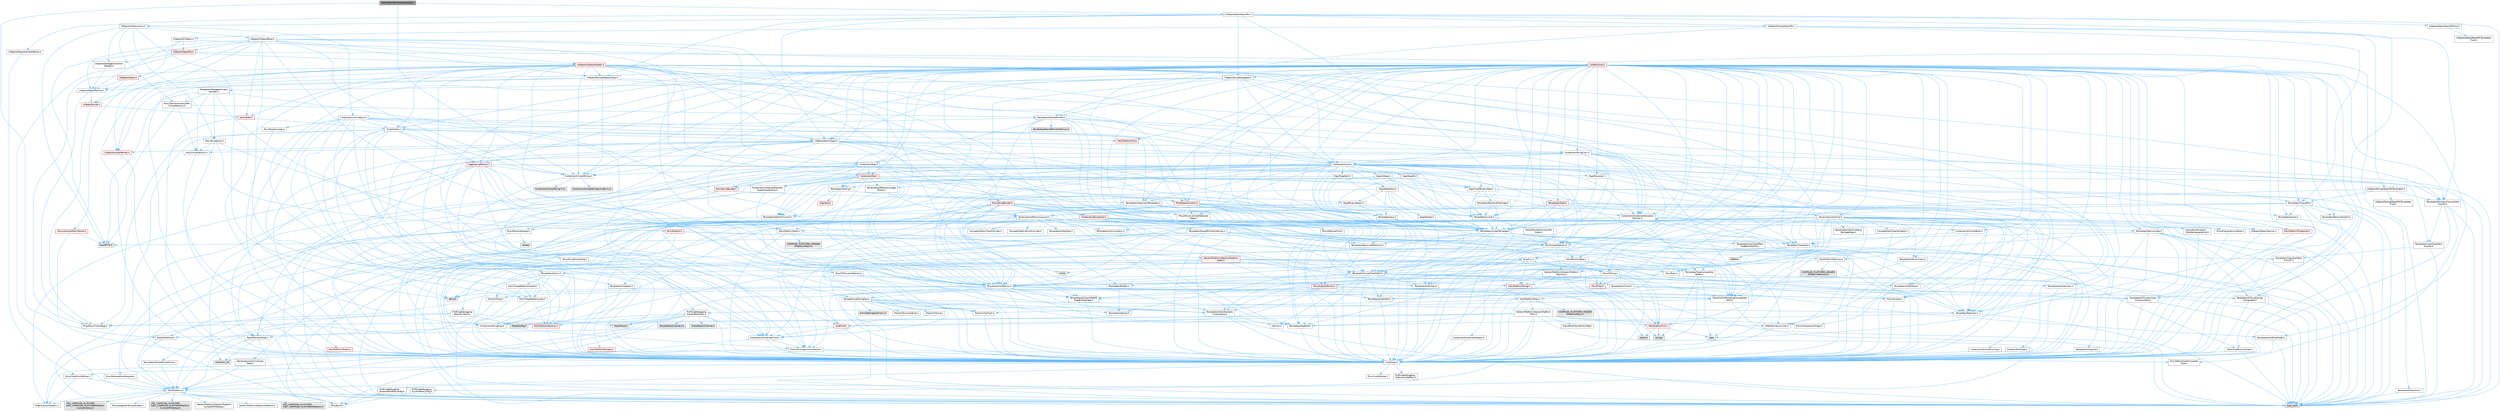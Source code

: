 digraph "ParticleEmitterInstanceOwner.h"
{
 // INTERACTIVE_SVG=YES
 // LATEX_PDF_SIZE
  bgcolor="transparent";
  edge [fontname=Helvetica,fontsize=10,labelfontname=Helvetica,labelfontsize=10];
  node [fontname=Helvetica,fontsize=10,shape=box,height=0.2,width=0.4];
  Node1 [id="Node000001",label="ParticleEmitterInstanceOwner.h",height=0.2,width=0.4,color="gray40", fillcolor="grey60", style="filled", fontcolor="black",tooltip=" "];
  Node1 -> Node2 [id="edge1_Node000001_Node000002",color="steelblue1",style="solid",tooltip=" "];
  Node2 [id="Node000002",label="Containers/UnrealString.h",height=0.2,width=0.4,color="grey40", fillcolor="white", style="filled",URL="$d5/dba/UnrealString_8h.html",tooltip=" "];
  Node2 -> Node3 [id="edge2_Node000002_Node000003",color="steelblue1",style="solid",tooltip=" "];
  Node3 [id="Node000003",label="Containers/UnrealStringIncludes.h.inl",height=0.2,width=0.4,color="grey60", fillcolor="#E0E0E0", style="filled",tooltip=" "];
  Node2 -> Node4 [id="edge3_Node000002_Node000004",color="steelblue1",style="solid",tooltip=" "];
  Node4 [id="Node000004",label="Containers/UnrealString.h.inl",height=0.2,width=0.4,color="grey60", fillcolor="#E0E0E0", style="filled",tooltip=" "];
  Node2 -> Node5 [id="edge4_Node000002_Node000005",color="steelblue1",style="solid",tooltip=" "];
  Node5 [id="Node000005",label="Misc/StringFormatArg.h",height=0.2,width=0.4,color="grey40", fillcolor="white", style="filled",URL="$d2/d16/StringFormatArg_8h.html",tooltip=" "];
  Node5 -> Node6 [id="edge5_Node000005_Node000006",color="steelblue1",style="solid",tooltip=" "];
  Node6 [id="Node000006",label="Containers/ContainersFwd.h",height=0.2,width=0.4,color="grey40", fillcolor="white", style="filled",URL="$d4/d0a/ContainersFwd_8h.html",tooltip=" "];
  Node6 -> Node7 [id="edge6_Node000006_Node000007",color="steelblue1",style="solid",tooltip=" "];
  Node7 [id="Node000007",label="HAL/Platform.h",height=0.2,width=0.4,color="grey40", fillcolor="white", style="filled",URL="$d9/dd0/Platform_8h.html",tooltip=" "];
  Node7 -> Node8 [id="edge7_Node000007_Node000008",color="steelblue1",style="solid",tooltip=" "];
  Node8 [id="Node000008",label="Misc/Build.h",height=0.2,width=0.4,color="grey40", fillcolor="white", style="filled",URL="$d3/dbb/Build_8h.html",tooltip=" "];
  Node7 -> Node9 [id="edge8_Node000007_Node000009",color="steelblue1",style="solid",tooltip=" "];
  Node9 [id="Node000009",label="Misc/LargeWorldCoordinates.h",height=0.2,width=0.4,color="grey40", fillcolor="white", style="filled",URL="$d2/dcb/LargeWorldCoordinates_8h.html",tooltip=" "];
  Node7 -> Node10 [id="edge9_Node000007_Node000010",color="steelblue1",style="solid",tooltip=" "];
  Node10 [id="Node000010",label="type_traits",height=0.2,width=0.4,color="grey60", fillcolor="#E0E0E0", style="filled",tooltip=" "];
  Node7 -> Node11 [id="edge10_Node000007_Node000011",color="steelblue1",style="solid",tooltip=" "];
  Node11 [id="Node000011",label="PreprocessorHelpers.h",height=0.2,width=0.4,color="grey40", fillcolor="white", style="filled",URL="$db/ddb/PreprocessorHelpers_8h.html",tooltip=" "];
  Node7 -> Node12 [id="edge11_Node000007_Node000012",color="steelblue1",style="solid",tooltip=" "];
  Node12 [id="Node000012",label="UBT_COMPILED_PLATFORM\l/UBT_COMPILED_PLATFORMPlatform\lCompilerPreSetup.h",height=0.2,width=0.4,color="grey60", fillcolor="#E0E0E0", style="filled",tooltip=" "];
  Node7 -> Node13 [id="edge12_Node000007_Node000013",color="steelblue1",style="solid",tooltip=" "];
  Node13 [id="Node000013",label="GenericPlatform/GenericPlatform\lCompilerPreSetup.h",height=0.2,width=0.4,color="grey40", fillcolor="white", style="filled",URL="$d9/dc8/GenericPlatformCompilerPreSetup_8h.html",tooltip=" "];
  Node7 -> Node14 [id="edge13_Node000007_Node000014",color="steelblue1",style="solid",tooltip=" "];
  Node14 [id="Node000014",label="GenericPlatform/GenericPlatform.h",height=0.2,width=0.4,color="grey40", fillcolor="white", style="filled",URL="$d6/d84/GenericPlatform_8h.html",tooltip=" "];
  Node7 -> Node15 [id="edge14_Node000007_Node000015",color="steelblue1",style="solid",tooltip=" "];
  Node15 [id="Node000015",label="UBT_COMPILED_PLATFORM\l/UBT_COMPILED_PLATFORMPlatform.h",height=0.2,width=0.4,color="grey60", fillcolor="#E0E0E0", style="filled",tooltip=" "];
  Node7 -> Node16 [id="edge15_Node000007_Node000016",color="steelblue1",style="solid",tooltip=" "];
  Node16 [id="Node000016",label="UBT_COMPILED_PLATFORM\l/UBT_COMPILED_PLATFORMPlatform\lCompilerSetup.h",height=0.2,width=0.4,color="grey60", fillcolor="#E0E0E0", style="filled",tooltip=" "];
  Node6 -> Node17 [id="edge16_Node000006_Node000017",color="steelblue1",style="solid",tooltip=" "];
  Node17 [id="Node000017",label="CoreTypes.h",height=0.2,width=0.4,color="grey40", fillcolor="white", style="filled",URL="$dc/dec/CoreTypes_8h.html",tooltip=" "];
  Node17 -> Node7 [id="edge17_Node000017_Node000007",color="steelblue1",style="solid",tooltip=" "];
  Node17 -> Node18 [id="edge18_Node000017_Node000018",color="steelblue1",style="solid",tooltip=" "];
  Node18 [id="Node000018",label="ProfilingDebugging\l/UMemoryDefines.h",height=0.2,width=0.4,color="grey40", fillcolor="white", style="filled",URL="$d2/da2/UMemoryDefines_8h.html",tooltip=" "];
  Node17 -> Node19 [id="edge19_Node000017_Node000019",color="steelblue1",style="solid",tooltip=" "];
  Node19 [id="Node000019",label="Misc/CoreMiscDefines.h",height=0.2,width=0.4,color="grey40", fillcolor="white", style="filled",URL="$da/d38/CoreMiscDefines_8h.html",tooltip=" "];
  Node19 -> Node7 [id="edge20_Node000019_Node000007",color="steelblue1",style="solid",tooltip=" "];
  Node19 -> Node11 [id="edge21_Node000019_Node000011",color="steelblue1",style="solid",tooltip=" "];
  Node17 -> Node20 [id="edge22_Node000017_Node000020",color="steelblue1",style="solid",tooltip=" "];
  Node20 [id="Node000020",label="Misc/CoreDefines.h",height=0.2,width=0.4,color="grey40", fillcolor="white", style="filled",URL="$d3/dd2/CoreDefines_8h.html",tooltip=" "];
  Node6 -> Node21 [id="edge23_Node000006_Node000021",color="steelblue1",style="solid",tooltip=" "];
  Node21 [id="Node000021",label="Traits/IsContiguousContainer.h",height=0.2,width=0.4,color="grey40", fillcolor="white", style="filled",URL="$d5/d3c/IsContiguousContainer_8h.html",tooltip=" "];
  Node21 -> Node17 [id="edge24_Node000021_Node000017",color="steelblue1",style="solid",tooltip=" "];
  Node21 -> Node22 [id="edge25_Node000021_Node000022",color="steelblue1",style="solid",tooltip=" "];
  Node22 [id="Node000022",label="Misc/StaticAssertComplete\lType.h",height=0.2,width=0.4,color="grey40", fillcolor="white", style="filled",URL="$d5/d4e/StaticAssertCompleteType_8h.html",tooltip=" "];
  Node21 -> Node23 [id="edge26_Node000021_Node000023",color="steelblue1",style="solid",tooltip=" "];
  Node23 [id="Node000023",label="initializer_list",height=0.2,width=0.4,color="grey60", fillcolor="#E0E0E0", style="filled",tooltip=" "];
  Node1 -> Node24 [id="edge27_Node000001_Node000024",color="steelblue1",style="solid",tooltip=" "];
  Node24 [id="Node000024",label="Math/MathFwd.h",height=0.2,width=0.4,color="grey40", fillcolor="white", style="filled",URL="$d2/d10/MathFwd_8h.html",tooltip=" "];
  Node24 -> Node7 [id="edge28_Node000024_Node000007",color="steelblue1",style="solid",tooltip=" "];
  Node1 -> Node25 [id="edge29_Node000001_Node000025",color="steelblue1",style="solid",tooltip=" "];
  Node25 [id="Node000025",label="UObject/WeakObjectPtr.h",height=0.2,width=0.4,color="grey40", fillcolor="white", style="filled",URL="$d6/d96/WeakObjectPtr_8h.html",tooltip=" "];
  Node25 -> Node17 [id="edge30_Node000025_Node000017",color="steelblue1",style="solid",tooltip=" "];
  Node25 -> Node26 [id="edge31_Node000025_Node000026",color="steelblue1",style="solid",tooltip=" "];
  Node26 [id="Node000026",label="Misc/AssertionMacros.h",height=0.2,width=0.4,color="grey40", fillcolor="white", style="filled",URL="$d0/dfa/AssertionMacros_8h.html",tooltip=" "];
  Node26 -> Node17 [id="edge32_Node000026_Node000017",color="steelblue1",style="solid",tooltip=" "];
  Node26 -> Node7 [id="edge33_Node000026_Node000007",color="steelblue1",style="solid",tooltip=" "];
  Node26 -> Node27 [id="edge34_Node000026_Node000027",color="steelblue1",style="solid",tooltip=" "];
  Node27 [id="Node000027",label="HAL/PlatformMisc.h",height=0.2,width=0.4,color="grey40", fillcolor="white", style="filled",URL="$d0/df5/PlatformMisc_8h.html",tooltip=" "];
  Node27 -> Node17 [id="edge35_Node000027_Node000017",color="steelblue1",style="solid",tooltip=" "];
  Node27 -> Node28 [id="edge36_Node000027_Node000028",color="steelblue1",style="solid",tooltip=" "];
  Node28 [id="Node000028",label="GenericPlatform/GenericPlatform\lMisc.h",height=0.2,width=0.4,color="grey40", fillcolor="white", style="filled",URL="$db/d9a/GenericPlatformMisc_8h.html",tooltip=" "];
  Node28 -> Node29 [id="edge37_Node000028_Node000029",color="steelblue1",style="solid",tooltip=" "];
  Node29 [id="Node000029",label="Containers/StringFwd.h",height=0.2,width=0.4,color="grey40", fillcolor="white", style="filled",URL="$df/d37/StringFwd_8h.html",tooltip=" "];
  Node29 -> Node17 [id="edge38_Node000029_Node000017",color="steelblue1",style="solid",tooltip=" "];
  Node29 -> Node30 [id="edge39_Node000029_Node000030",color="steelblue1",style="solid",tooltip=" "];
  Node30 [id="Node000030",label="Traits/ElementType.h",height=0.2,width=0.4,color="grey40", fillcolor="white", style="filled",URL="$d5/d4f/ElementType_8h.html",tooltip=" "];
  Node30 -> Node7 [id="edge40_Node000030_Node000007",color="steelblue1",style="solid",tooltip=" "];
  Node30 -> Node23 [id="edge41_Node000030_Node000023",color="steelblue1",style="solid",tooltip=" "];
  Node30 -> Node10 [id="edge42_Node000030_Node000010",color="steelblue1",style="solid",tooltip=" "];
  Node29 -> Node21 [id="edge43_Node000029_Node000021",color="steelblue1",style="solid",tooltip=" "];
  Node28 -> Node31 [id="edge44_Node000028_Node000031",color="steelblue1",style="solid",tooltip=" "];
  Node31 [id="Node000031",label="CoreFwd.h",height=0.2,width=0.4,color="red", fillcolor="#FFF0F0", style="filled",URL="$d1/d1e/CoreFwd_8h.html",tooltip=" "];
  Node31 -> Node17 [id="edge45_Node000031_Node000017",color="steelblue1",style="solid",tooltip=" "];
  Node31 -> Node6 [id="edge46_Node000031_Node000006",color="steelblue1",style="solid",tooltip=" "];
  Node31 -> Node24 [id="edge47_Node000031_Node000024",color="steelblue1",style="solid",tooltip=" "];
  Node28 -> Node17 [id="edge48_Node000028_Node000017",color="steelblue1",style="solid",tooltip=" "];
  Node28 -> Node33 [id="edge49_Node000028_Node000033",color="steelblue1",style="solid",tooltip=" "];
  Node33 [id="Node000033",label="FramePro/FrameProConfig.h",height=0.2,width=0.4,color="grey40", fillcolor="white", style="filled",URL="$d7/d90/FrameProConfig_8h.html",tooltip=" "];
  Node28 -> Node34 [id="edge50_Node000028_Node000034",color="steelblue1",style="solid",tooltip=" "];
  Node34 [id="Node000034",label="HAL/PlatformCrt.h",height=0.2,width=0.4,color="red", fillcolor="#FFF0F0", style="filled",URL="$d8/d75/PlatformCrt_8h.html",tooltip=" "];
  Node34 -> Node35 [id="edge51_Node000034_Node000035",color="steelblue1",style="solid",tooltip=" "];
  Node35 [id="Node000035",label="new",height=0.2,width=0.4,color="grey60", fillcolor="#E0E0E0", style="filled",tooltip=" "];
  Node34 -> Node36 [id="edge52_Node000034_Node000036",color="steelblue1",style="solid",tooltip=" "];
  Node36 [id="Node000036",label="wchar.h",height=0.2,width=0.4,color="grey60", fillcolor="#E0E0E0", style="filled",tooltip=" "];
  Node34 -> Node43 [id="edge53_Node000034_Node000043",color="steelblue1",style="solid",tooltip=" "];
  Node43 [id="Node000043",label="string.h",height=0.2,width=0.4,color="grey60", fillcolor="#E0E0E0", style="filled",tooltip=" "];
  Node28 -> Node44 [id="edge54_Node000028_Node000044",color="steelblue1",style="solid",tooltip=" "];
  Node44 [id="Node000044",label="Math/NumericLimits.h",height=0.2,width=0.4,color="grey40", fillcolor="white", style="filled",URL="$df/d1b/NumericLimits_8h.html",tooltip=" "];
  Node44 -> Node17 [id="edge55_Node000044_Node000017",color="steelblue1",style="solid",tooltip=" "];
  Node28 -> Node45 [id="edge56_Node000028_Node000045",color="steelblue1",style="solid",tooltip=" "];
  Node45 [id="Node000045",label="Misc/CompressionFlags.h",height=0.2,width=0.4,color="grey40", fillcolor="white", style="filled",URL="$d9/d76/CompressionFlags_8h.html",tooltip=" "];
  Node28 -> Node46 [id="edge57_Node000028_Node000046",color="steelblue1",style="solid",tooltip=" "];
  Node46 [id="Node000046",label="Misc/EnumClassFlags.h",height=0.2,width=0.4,color="grey40", fillcolor="white", style="filled",URL="$d8/de7/EnumClassFlags_8h.html",tooltip=" "];
  Node28 -> Node47 [id="edge58_Node000028_Node000047",color="steelblue1",style="solid",tooltip=" "];
  Node47 [id="Node000047",label="ProfilingDebugging\l/CsvProfilerConfig.h",height=0.2,width=0.4,color="grey40", fillcolor="white", style="filled",URL="$d3/d88/CsvProfilerConfig_8h.html",tooltip=" "];
  Node47 -> Node8 [id="edge59_Node000047_Node000008",color="steelblue1",style="solid",tooltip=" "];
  Node28 -> Node48 [id="edge60_Node000028_Node000048",color="steelblue1",style="solid",tooltip=" "];
  Node48 [id="Node000048",label="ProfilingDebugging\l/ExternalProfilerConfig.h",height=0.2,width=0.4,color="grey40", fillcolor="white", style="filled",URL="$d3/dbb/ExternalProfilerConfig_8h.html",tooltip=" "];
  Node48 -> Node8 [id="edge61_Node000048_Node000008",color="steelblue1",style="solid",tooltip=" "];
  Node27 -> Node49 [id="edge62_Node000027_Node000049",color="steelblue1",style="solid",tooltip=" "];
  Node49 [id="Node000049",label="COMPILED_PLATFORM_HEADER\l(PlatformMisc.h)",height=0.2,width=0.4,color="grey60", fillcolor="#E0E0E0", style="filled",tooltip=" "];
  Node27 -> Node50 [id="edge63_Node000027_Node000050",color="steelblue1",style="solid",tooltip=" "];
  Node50 [id="Node000050",label="ProfilingDebugging\l/CpuProfilerTrace.h",height=0.2,width=0.4,color="grey40", fillcolor="white", style="filled",URL="$da/dcb/CpuProfilerTrace_8h.html",tooltip=" "];
  Node50 -> Node17 [id="edge64_Node000050_Node000017",color="steelblue1",style="solid",tooltip=" "];
  Node50 -> Node6 [id="edge65_Node000050_Node000006",color="steelblue1",style="solid",tooltip=" "];
  Node50 -> Node51 [id="edge66_Node000050_Node000051",color="steelblue1",style="solid",tooltip=" "];
  Node51 [id="Node000051",label="HAL/PlatformAtomics.h",height=0.2,width=0.4,color="red", fillcolor="#FFF0F0", style="filled",URL="$d3/d36/PlatformAtomics_8h.html",tooltip=" "];
  Node51 -> Node17 [id="edge67_Node000051_Node000017",color="steelblue1",style="solid",tooltip=" "];
  Node50 -> Node11 [id="edge68_Node000050_Node000011",color="steelblue1",style="solid",tooltip=" "];
  Node50 -> Node8 [id="edge69_Node000050_Node000008",color="steelblue1",style="solid",tooltip=" "];
  Node50 -> Node54 [id="edge70_Node000050_Node000054",color="steelblue1",style="solid",tooltip=" "];
  Node54 [id="Node000054",label="Trace/Config.h",height=0.2,width=0.4,color="grey60", fillcolor="#E0E0E0", style="filled",tooltip=" "];
  Node50 -> Node55 [id="edge71_Node000050_Node000055",color="steelblue1",style="solid",tooltip=" "];
  Node55 [id="Node000055",label="Trace/Detail/Channel.h",height=0.2,width=0.4,color="grey60", fillcolor="#E0E0E0", style="filled",tooltip=" "];
  Node50 -> Node56 [id="edge72_Node000050_Node000056",color="steelblue1",style="solid",tooltip=" "];
  Node56 [id="Node000056",label="Trace/Detail/Channel.inl",height=0.2,width=0.4,color="grey60", fillcolor="#E0E0E0", style="filled",tooltip=" "];
  Node50 -> Node57 [id="edge73_Node000050_Node000057",color="steelblue1",style="solid",tooltip=" "];
  Node57 [id="Node000057",label="Trace/Trace.h",height=0.2,width=0.4,color="grey60", fillcolor="#E0E0E0", style="filled",tooltip=" "];
  Node26 -> Node11 [id="edge74_Node000026_Node000011",color="steelblue1",style="solid",tooltip=" "];
  Node26 -> Node58 [id="edge75_Node000026_Node000058",color="steelblue1",style="solid",tooltip=" "];
  Node58 [id="Node000058",label="Templates/EnableIf.h",height=0.2,width=0.4,color="grey40", fillcolor="white", style="filled",URL="$d7/d60/EnableIf_8h.html",tooltip=" "];
  Node58 -> Node17 [id="edge76_Node000058_Node000017",color="steelblue1",style="solid",tooltip=" "];
  Node26 -> Node59 [id="edge77_Node000026_Node000059",color="steelblue1",style="solid",tooltip=" "];
  Node59 [id="Node000059",label="Templates/IsArrayOrRefOf\lTypeByPredicate.h",height=0.2,width=0.4,color="grey40", fillcolor="white", style="filled",URL="$d6/da1/IsArrayOrRefOfTypeByPredicate_8h.html",tooltip=" "];
  Node59 -> Node17 [id="edge78_Node000059_Node000017",color="steelblue1",style="solid",tooltip=" "];
  Node26 -> Node60 [id="edge79_Node000026_Node000060",color="steelblue1",style="solid",tooltip=" "];
  Node60 [id="Node000060",label="Templates/IsValidVariadic\lFunctionArg.h",height=0.2,width=0.4,color="grey40", fillcolor="white", style="filled",URL="$d0/dc8/IsValidVariadicFunctionArg_8h.html",tooltip=" "];
  Node60 -> Node17 [id="edge80_Node000060_Node000017",color="steelblue1",style="solid",tooltip=" "];
  Node60 -> Node61 [id="edge81_Node000060_Node000061",color="steelblue1",style="solid",tooltip=" "];
  Node61 [id="Node000061",label="IsEnum.h",height=0.2,width=0.4,color="grey40", fillcolor="white", style="filled",URL="$d4/de5/IsEnum_8h.html",tooltip=" "];
  Node60 -> Node10 [id="edge82_Node000060_Node000010",color="steelblue1",style="solid",tooltip=" "];
  Node26 -> Node62 [id="edge83_Node000026_Node000062",color="steelblue1",style="solid",tooltip=" "];
  Node62 [id="Node000062",label="Traits/IsCharEncodingCompatible\lWith.h",height=0.2,width=0.4,color="grey40", fillcolor="white", style="filled",URL="$df/dd1/IsCharEncodingCompatibleWith_8h.html",tooltip=" "];
  Node62 -> Node10 [id="edge84_Node000062_Node000010",color="steelblue1",style="solid",tooltip=" "];
  Node62 -> Node63 [id="edge85_Node000062_Node000063",color="steelblue1",style="solid",tooltip=" "];
  Node63 [id="Node000063",label="Traits/IsCharType.h",height=0.2,width=0.4,color="grey40", fillcolor="white", style="filled",URL="$db/d51/IsCharType_8h.html",tooltip=" "];
  Node63 -> Node17 [id="edge86_Node000063_Node000017",color="steelblue1",style="solid",tooltip=" "];
  Node26 -> Node64 [id="edge87_Node000026_Node000064",color="steelblue1",style="solid",tooltip=" "];
  Node64 [id="Node000064",label="Misc/VarArgs.h",height=0.2,width=0.4,color="grey40", fillcolor="white", style="filled",URL="$d5/d6f/VarArgs_8h.html",tooltip=" "];
  Node64 -> Node17 [id="edge88_Node000064_Node000017",color="steelblue1",style="solid",tooltip=" "];
  Node26 -> Node65 [id="edge89_Node000026_Node000065",color="steelblue1",style="solid",tooltip=" "];
  Node65 [id="Node000065",label="String/FormatStringSan.h",height=0.2,width=0.4,color="grey40", fillcolor="white", style="filled",URL="$d3/d8b/FormatStringSan_8h.html",tooltip=" "];
  Node65 -> Node10 [id="edge90_Node000065_Node000010",color="steelblue1",style="solid",tooltip=" "];
  Node65 -> Node17 [id="edge91_Node000065_Node000017",color="steelblue1",style="solid",tooltip=" "];
  Node65 -> Node66 [id="edge92_Node000065_Node000066",color="steelblue1",style="solid",tooltip=" "];
  Node66 [id="Node000066",label="Templates/Requires.h",height=0.2,width=0.4,color="grey40", fillcolor="white", style="filled",URL="$dc/d96/Requires_8h.html",tooltip=" "];
  Node66 -> Node58 [id="edge93_Node000066_Node000058",color="steelblue1",style="solid",tooltip=" "];
  Node66 -> Node10 [id="edge94_Node000066_Node000010",color="steelblue1",style="solid",tooltip=" "];
  Node65 -> Node67 [id="edge95_Node000065_Node000067",color="steelblue1",style="solid",tooltip=" "];
  Node67 [id="Node000067",label="Templates/Identity.h",height=0.2,width=0.4,color="grey40", fillcolor="white", style="filled",URL="$d0/dd5/Identity_8h.html",tooltip=" "];
  Node65 -> Node60 [id="edge96_Node000065_Node000060",color="steelblue1",style="solid",tooltip=" "];
  Node65 -> Node63 [id="edge97_Node000065_Node000063",color="steelblue1",style="solid",tooltip=" "];
  Node65 -> Node68 [id="edge98_Node000065_Node000068",color="steelblue1",style="solid",tooltip=" "];
  Node68 [id="Node000068",label="Traits/IsTEnumAsByte.h",height=0.2,width=0.4,color="grey40", fillcolor="white", style="filled",URL="$d1/de6/IsTEnumAsByte_8h.html",tooltip=" "];
  Node65 -> Node69 [id="edge99_Node000065_Node000069",color="steelblue1",style="solid",tooltip=" "];
  Node69 [id="Node000069",label="Traits/IsTString.h",height=0.2,width=0.4,color="grey40", fillcolor="white", style="filled",URL="$d0/df8/IsTString_8h.html",tooltip=" "];
  Node69 -> Node6 [id="edge100_Node000069_Node000006",color="steelblue1",style="solid",tooltip=" "];
  Node65 -> Node6 [id="edge101_Node000065_Node000006",color="steelblue1",style="solid",tooltip=" "];
  Node65 -> Node70 [id="edge102_Node000065_Node000070",color="steelblue1",style="solid",tooltip=" "];
  Node70 [id="Node000070",label="FormatStringSanErrors.inl",height=0.2,width=0.4,color="grey60", fillcolor="#E0E0E0", style="filled",tooltip=" "];
  Node26 -> Node71 [id="edge103_Node000026_Node000071",color="steelblue1",style="solid",tooltip=" "];
  Node71 [id="Node000071",label="atomic",height=0.2,width=0.4,color="grey60", fillcolor="#E0E0E0", style="filled",tooltip=" "];
  Node25 -> Node72 [id="edge104_Node000025_Node000072",color="steelblue1",style="solid",tooltip=" "];
  Node72 [id="Node000072",label="Templates/UnrealTemplate.h",height=0.2,width=0.4,color="grey40", fillcolor="white", style="filled",URL="$d4/d24/UnrealTemplate_8h.html",tooltip=" "];
  Node72 -> Node17 [id="edge105_Node000072_Node000017",color="steelblue1",style="solid",tooltip=" "];
  Node72 -> Node73 [id="edge106_Node000072_Node000073",color="steelblue1",style="solid",tooltip=" "];
  Node73 [id="Node000073",label="Templates/IsPointer.h",height=0.2,width=0.4,color="grey40", fillcolor="white", style="filled",URL="$d7/d05/IsPointer_8h.html",tooltip=" "];
  Node73 -> Node17 [id="edge107_Node000073_Node000017",color="steelblue1",style="solid",tooltip=" "];
  Node72 -> Node74 [id="edge108_Node000072_Node000074",color="steelblue1",style="solid",tooltip=" "];
  Node74 [id="Node000074",label="HAL/UnrealMemory.h",height=0.2,width=0.4,color="grey40", fillcolor="white", style="filled",URL="$d9/d96/UnrealMemory_8h.html",tooltip=" "];
  Node74 -> Node17 [id="edge109_Node000074_Node000017",color="steelblue1",style="solid",tooltip=" "];
  Node74 -> Node75 [id="edge110_Node000074_Node000075",color="steelblue1",style="solid",tooltip=" "];
  Node75 [id="Node000075",label="GenericPlatform/GenericPlatform\lMemory.h",height=0.2,width=0.4,color="grey40", fillcolor="white", style="filled",URL="$dd/d22/GenericPlatformMemory_8h.html",tooltip=" "];
  Node75 -> Node31 [id="edge111_Node000075_Node000031",color="steelblue1",style="solid",tooltip=" "];
  Node75 -> Node17 [id="edge112_Node000075_Node000017",color="steelblue1",style="solid",tooltip=" "];
  Node75 -> Node76 [id="edge113_Node000075_Node000076",color="steelblue1",style="solid",tooltip=" "];
  Node76 [id="Node000076",label="HAL/PlatformString.h",height=0.2,width=0.4,color="red", fillcolor="#FFF0F0", style="filled",URL="$db/db5/PlatformString_8h.html",tooltip=" "];
  Node76 -> Node17 [id="edge114_Node000076_Node000017",color="steelblue1",style="solid",tooltip=" "];
  Node75 -> Node43 [id="edge115_Node000075_Node000043",color="steelblue1",style="solid",tooltip=" "];
  Node75 -> Node36 [id="edge116_Node000075_Node000036",color="steelblue1",style="solid",tooltip=" "];
  Node74 -> Node78 [id="edge117_Node000074_Node000078",color="steelblue1",style="solid",tooltip=" "];
  Node78 [id="Node000078",label="HAL/MemoryBase.h",height=0.2,width=0.4,color="grey40", fillcolor="white", style="filled",URL="$d6/d9f/MemoryBase_8h.html",tooltip=" "];
  Node78 -> Node17 [id="edge118_Node000078_Node000017",color="steelblue1",style="solid",tooltip=" "];
  Node78 -> Node51 [id="edge119_Node000078_Node000051",color="steelblue1",style="solid",tooltip=" "];
  Node78 -> Node34 [id="edge120_Node000078_Node000034",color="steelblue1",style="solid",tooltip=" "];
  Node78 -> Node79 [id="edge121_Node000078_Node000079",color="steelblue1",style="solid",tooltip=" "];
  Node79 [id="Node000079",label="Misc/Exec.h",height=0.2,width=0.4,color="grey40", fillcolor="white", style="filled",URL="$de/ddb/Exec_8h.html",tooltip=" "];
  Node79 -> Node17 [id="edge122_Node000079_Node000017",color="steelblue1",style="solid",tooltip=" "];
  Node79 -> Node26 [id="edge123_Node000079_Node000026",color="steelblue1",style="solid",tooltip=" "];
  Node78 -> Node80 [id="edge124_Node000078_Node000080",color="steelblue1",style="solid",tooltip=" "];
  Node80 [id="Node000080",label="Misc/OutputDevice.h",height=0.2,width=0.4,color="red", fillcolor="#FFF0F0", style="filled",URL="$d7/d32/OutputDevice_8h.html",tooltip=" "];
  Node80 -> Node31 [id="edge125_Node000080_Node000031",color="steelblue1",style="solid",tooltip=" "];
  Node80 -> Node17 [id="edge126_Node000080_Node000017",color="steelblue1",style="solid",tooltip=" "];
  Node80 -> Node64 [id="edge127_Node000080_Node000064",color="steelblue1",style="solid",tooltip=" "];
  Node80 -> Node59 [id="edge128_Node000080_Node000059",color="steelblue1",style="solid",tooltip=" "];
  Node80 -> Node60 [id="edge129_Node000080_Node000060",color="steelblue1",style="solid",tooltip=" "];
  Node80 -> Node62 [id="edge130_Node000080_Node000062",color="steelblue1",style="solid",tooltip=" "];
  Node78 -> Node82 [id="edge131_Node000078_Node000082",color="steelblue1",style="solid",tooltip=" "];
  Node82 [id="Node000082",label="Templates/Atomic.h",height=0.2,width=0.4,color="grey40", fillcolor="white", style="filled",URL="$d3/d91/Atomic_8h.html",tooltip=" "];
  Node82 -> Node83 [id="edge132_Node000082_Node000083",color="steelblue1",style="solid",tooltip=" "];
  Node83 [id="Node000083",label="HAL/ThreadSafeCounter.h",height=0.2,width=0.4,color="grey40", fillcolor="white", style="filled",URL="$dc/dc9/ThreadSafeCounter_8h.html",tooltip=" "];
  Node83 -> Node17 [id="edge133_Node000083_Node000017",color="steelblue1",style="solid",tooltip=" "];
  Node83 -> Node51 [id="edge134_Node000083_Node000051",color="steelblue1",style="solid",tooltip=" "];
  Node82 -> Node84 [id="edge135_Node000082_Node000084",color="steelblue1",style="solid",tooltip=" "];
  Node84 [id="Node000084",label="HAL/ThreadSafeCounter64.h",height=0.2,width=0.4,color="grey40", fillcolor="white", style="filled",URL="$d0/d12/ThreadSafeCounter64_8h.html",tooltip=" "];
  Node84 -> Node17 [id="edge136_Node000084_Node000017",color="steelblue1",style="solid",tooltip=" "];
  Node84 -> Node83 [id="edge137_Node000084_Node000083",color="steelblue1",style="solid",tooltip=" "];
  Node82 -> Node85 [id="edge138_Node000082_Node000085",color="steelblue1",style="solid",tooltip=" "];
  Node85 [id="Node000085",label="Templates/IsIntegral.h",height=0.2,width=0.4,color="grey40", fillcolor="white", style="filled",URL="$da/d64/IsIntegral_8h.html",tooltip=" "];
  Node85 -> Node17 [id="edge139_Node000085_Node000017",color="steelblue1",style="solid",tooltip=" "];
  Node82 -> Node86 [id="edge140_Node000082_Node000086",color="steelblue1",style="solid",tooltip=" "];
  Node86 [id="Node000086",label="Templates/IsTrivial.h",height=0.2,width=0.4,color="grey40", fillcolor="white", style="filled",URL="$da/d4c/IsTrivial_8h.html",tooltip=" "];
  Node86 -> Node87 [id="edge141_Node000086_Node000087",color="steelblue1",style="solid",tooltip=" "];
  Node87 [id="Node000087",label="Templates/AndOrNot.h",height=0.2,width=0.4,color="grey40", fillcolor="white", style="filled",URL="$db/d0a/AndOrNot_8h.html",tooltip=" "];
  Node87 -> Node17 [id="edge142_Node000087_Node000017",color="steelblue1",style="solid",tooltip=" "];
  Node86 -> Node88 [id="edge143_Node000086_Node000088",color="steelblue1",style="solid",tooltip=" "];
  Node88 [id="Node000088",label="Templates/IsTriviallyCopy\lConstructible.h",height=0.2,width=0.4,color="grey40", fillcolor="white", style="filled",URL="$d3/d78/IsTriviallyCopyConstructible_8h.html",tooltip=" "];
  Node88 -> Node17 [id="edge144_Node000088_Node000017",color="steelblue1",style="solid",tooltip=" "];
  Node88 -> Node10 [id="edge145_Node000088_Node000010",color="steelblue1",style="solid",tooltip=" "];
  Node86 -> Node89 [id="edge146_Node000086_Node000089",color="steelblue1",style="solid",tooltip=" "];
  Node89 [id="Node000089",label="Templates/IsTriviallyCopy\lAssignable.h",height=0.2,width=0.4,color="grey40", fillcolor="white", style="filled",URL="$d2/df2/IsTriviallyCopyAssignable_8h.html",tooltip=" "];
  Node89 -> Node17 [id="edge147_Node000089_Node000017",color="steelblue1",style="solid",tooltip=" "];
  Node89 -> Node10 [id="edge148_Node000089_Node000010",color="steelblue1",style="solid",tooltip=" "];
  Node86 -> Node10 [id="edge149_Node000086_Node000010",color="steelblue1",style="solid",tooltip=" "];
  Node82 -> Node90 [id="edge150_Node000082_Node000090",color="steelblue1",style="solid",tooltip=" "];
  Node90 [id="Node000090",label="Traits/IntType.h",height=0.2,width=0.4,color="grey40", fillcolor="white", style="filled",URL="$d7/deb/IntType_8h.html",tooltip=" "];
  Node90 -> Node7 [id="edge151_Node000090_Node000007",color="steelblue1",style="solid",tooltip=" "];
  Node82 -> Node71 [id="edge152_Node000082_Node000071",color="steelblue1",style="solid",tooltip=" "];
  Node74 -> Node91 [id="edge153_Node000074_Node000091",color="steelblue1",style="solid",tooltip=" "];
  Node91 [id="Node000091",label="HAL/PlatformMemory.h",height=0.2,width=0.4,color="grey40", fillcolor="white", style="filled",URL="$de/d68/PlatformMemory_8h.html",tooltip=" "];
  Node91 -> Node17 [id="edge154_Node000091_Node000017",color="steelblue1",style="solid",tooltip=" "];
  Node91 -> Node75 [id="edge155_Node000091_Node000075",color="steelblue1",style="solid",tooltip=" "];
  Node91 -> Node92 [id="edge156_Node000091_Node000092",color="steelblue1",style="solid",tooltip=" "];
  Node92 [id="Node000092",label="COMPILED_PLATFORM_HEADER\l(PlatformMemory.h)",height=0.2,width=0.4,color="grey60", fillcolor="#E0E0E0", style="filled",tooltip=" "];
  Node74 -> Node93 [id="edge157_Node000074_Node000093",color="steelblue1",style="solid",tooltip=" "];
  Node93 [id="Node000093",label="ProfilingDebugging\l/MemoryTrace.h",height=0.2,width=0.4,color="grey40", fillcolor="white", style="filled",URL="$da/dd7/MemoryTrace_8h.html",tooltip=" "];
  Node93 -> Node7 [id="edge158_Node000093_Node000007",color="steelblue1",style="solid",tooltip=" "];
  Node93 -> Node46 [id="edge159_Node000093_Node000046",color="steelblue1",style="solid",tooltip=" "];
  Node93 -> Node54 [id="edge160_Node000093_Node000054",color="steelblue1",style="solid",tooltip=" "];
  Node93 -> Node57 [id="edge161_Node000093_Node000057",color="steelblue1",style="solid",tooltip=" "];
  Node74 -> Node73 [id="edge162_Node000074_Node000073",color="steelblue1",style="solid",tooltip=" "];
  Node72 -> Node94 [id="edge163_Node000072_Node000094",color="steelblue1",style="solid",tooltip=" "];
  Node94 [id="Node000094",label="Templates/CopyQualifiers\lAndRefsFromTo.h",height=0.2,width=0.4,color="grey40", fillcolor="white", style="filled",URL="$d3/db3/CopyQualifiersAndRefsFromTo_8h.html",tooltip=" "];
  Node94 -> Node95 [id="edge164_Node000094_Node000095",color="steelblue1",style="solid",tooltip=" "];
  Node95 [id="Node000095",label="Templates/CopyQualifiers\lFromTo.h",height=0.2,width=0.4,color="grey40", fillcolor="white", style="filled",URL="$d5/db4/CopyQualifiersFromTo_8h.html",tooltip=" "];
  Node72 -> Node96 [id="edge165_Node000072_Node000096",color="steelblue1",style="solid",tooltip=" "];
  Node96 [id="Node000096",label="Templates/UnrealTypeTraits.h",height=0.2,width=0.4,color="grey40", fillcolor="white", style="filled",URL="$d2/d2d/UnrealTypeTraits_8h.html",tooltip=" "];
  Node96 -> Node17 [id="edge166_Node000096_Node000017",color="steelblue1",style="solid",tooltip=" "];
  Node96 -> Node73 [id="edge167_Node000096_Node000073",color="steelblue1",style="solid",tooltip=" "];
  Node96 -> Node26 [id="edge168_Node000096_Node000026",color="steelblue1",style="solid",tooltip=" "];
  Node96 -> Node87 [id="edge169_Node000096_Node000087",color="steelblue1",style="solid",tooltip=" "];
  Node96 -> Node58 [id="edge170_Node000096_Node000058",color="steelblue1",style="solid",tooltip=" "];
  Node96 -> Node97 [id="edge171_Node000096_Node000097",color="steelblue1",style="solid",tooltip=" "];
  Node97 [id="Node000097",label="Templates/IsArithmetic.h",height=0.2,width=0.4,color="grey40", fillcolor="white", style="filled",URL="$d2/d5d/IsArithmetic_8h.html",tooltip=" "];
  Node97 -> Node17 [id="edge172_Node000097_Node000017",color="steelblue1",style="solid",tooltip=" "];
  Node96 -> Node61 [id="edge173_Node000096_Node000061",color="steelblue1",style="solid",tooltip=" "];
  Node96 -> Node98 [id="edge174_Node000096_Node000098",color="steelblue1",style="solid",tooltip=" "];
  Node98 [id="Node000098",label="Templates/Models.h",height=0.2,width=0.4,color="grey40", fillcolor="white", style="filled",URL="$d3/d0c/Models_8h.html",tooltip=" "];
  Node98 -> Node67 [id="edge175_Node000098_Node000067",color="steelblue1",style="solid",tooltip=" "];
  Node96 -> Node99 [id="edge176_Node000096_Node000099",color="steelblue1",style="solid",tooltip=" "];
  Node99 [id="Node000099",label="Templates/IsPODType.h",height=0.2,width=0.4,color="grey40", fillcolor="white", style="filled",URL="$d7/db1/IsPODType_8h.html",tooltip=" "];
  Node99 -> Node17 [id="edge177_Node000099_Node000017",color="steelblue1",style="solid",tooltip=" "];
  Node96 -> Node100 [id="edge178_Node000096_Node000100",color="steelblue1",style="solid",tooltip=" "];
  Node100 [id="Node000100",label="Templates/IsUECoreType.h",height=0.2,width=0.4,color="grey40", fillcolor="white", style="filled",URL="$d1/db8/IsUECoreType_8h.html",tooltip=" "];
  Node100 -> Node17 [id="edge179_Node000100_Node000017",color="steelblue1",style="solid",tooltip=" "];
  Node100 -> Node10 [id="edge180_Node000100_Node000010",color="steelblue1",style="solid",tooltip=" "];
  Node96 -> Node88 [id="edge181_Node000096_Node000088",color="steelblue1",style="solid",tooltip=" "];
  Node72 -> Node101 [id="edge182_Node000072_Node000101",color="steelblue1",style="solid",tooltip=" "];
  Node101 [id="Node000101",label="Templates/RemoveReference.h",height=0.2,width=0.4,color="grey40", fillcolor="white", style="filled",URL="$da/dbe/RemoveReference_8h.html",tooltip=" "];
  Node101 -> Node17 [id="edge183_Node000101_Node000017",color="steelblue1",style="solid",tooltip=" "];
  Node72 -> Node66 [id="edge184_Node000072_Node000066",color="steelblue1",style="solid",tooltip=" "];
  Node72 -> Node102 [id="edge185_Node000072_Node000102",color="steelblue1",style="solid",tooltip=" "];
  Node102 [id="Node000102",label="Templates/TypeCompatible\lBytes.h",height=0.2,width=0.4,color="grey40", fillcolor="white", style="filled",URL="$df/d0a/TypeCompatibleBytes_8h.html",tooltip=" "];
  Node102 -> Node17 [id="edge186_Node000102_Node000017",color="steelblue1",style="solid",tooltip=" "];
  Node102 -> Node43 [id="edge187_Node000102_Node000043",color="steelblue1",style="solid",tooltip=" "];
  Node102 -> Node35 [id="edge188_Node000102_Node000035",color="steelblue1",style="solid",tooltip=" "];
  Node102 -> Node10 [id="edge189_Node000102_Node000010",color="steelblue1",style="solid",tooltip=" "];
  Node72 -> Node67 [id="edge190_Node000072_Node000067",color="steelblue1",style="solid",tooltip=" "];
  Node72 -> Node21 [id="edge191_Node000072_Node000021",color="steelblue1",style="solid",tooltip=" "];
  Node72 -> Node103 [id="edge192_Node000072_Node000103",color="steelblue1",style="solid",tooltip=" "];
  Node103 [id="Node000103",label="Traits/UseBitwiseSwap.h",height=0.2,width=0.4,color="grey40", fillcolor="white", style="filled",URL="$db/df3/UseBitwiseSwap_8h.html",tooltip=" "];
  Node103 -> Node17 [id="edge193_Node000103_Node000017",color="steelblue1",style="solid",tooltip=" "];
  Node103 -> Node10 [id="edge194_Node000103_Node000010",color="steelblue1",style="solid",tooltip=" "];
  Node72 -> Node10 [id="edge195_Node000072_Node000010",color="steelblue1",style="solid",tooltip=" "];
  Node25 -> Node104 [id="edge196_Node000025_Node000104",color="steelblue1",style="solid",tooltip=" "];
  Node104 [id="Node000104",label="UObject/ScriptDelegates.h",height=0.2,width=0.4,color="grey40", fillcolor="white", style="filled",URL="$de/d81/ScriptDelegates_8h.html",tooltip=" "];
  Node104 -> Node105 [id="edge197_Node000104_Node000105",color="steelblue1",style="solid",tooltip=" "];
  Node105 [id="Node000105",label="Containers/Array.h",height=0.2,width=0.4,color="grey40", fillcolor="white", style="filled",URL="$df/dd0/Array_8h.html",tooltip=" "];
  Node105 -> Node17 [id="edge198_Node000105_Node000017",color="steelblue1",style="solid",tooltip=" "];
  Node105 -> Node26 [id="edge199_Node000105_Node000026",color="steelblue1",style="solid",tooltip=" "];
  Node105 -> Node106 [id="edge200_Node000105_Node000106",color="steelblue1",style="solid",tooltip=" "];
  Node106 [id="Node000106",label="Misc/IntrusiveUnsetOptional\lState.h",height=0.2,width=0.4,color="grey40", fillcolor="white", style="filled",URL="$d2/d0a/IntrusiveUnsetOptionalState_8h.html",tooltip=" "];
  Node106 -> Node107 [id="edge201_Node000106_Node000107",color="steelblue1",style="solid",tooltip=" "];
  Node107 [id="Node000107",label="Misc/OptionalFwd.h",height=0.2,width=0.4,color="grey40", fillcolor="white", style="filled",URL="$dc/d50/OptionalFwd_8h.html",tooltip=" "];
  Node105 -> Node108 [id="edge202_Node000105_Node000108",color="steelblue1",style="solid",tooltip=" "];
  Node108 [id="Node000108",label="Misc/ReverseIterate.h",height=0.2,width=0.4,color="grey40", fillcolor="white", style="filled",URL="$db/de3/ReverseIterate_8h.html",tooltip=" "];
  Node108 -> Node7 [id="edge203_Node000108_Node000007",color="steelblue1",style="solid",tooltip=" "];
  Node108 -> Node109 [id="edge204_Node000108_Node000109",color="steelblue1",style="solid",tooltip=" "];
  Node109 [id="Node000109",label="iterator",height=0.2,width=0.4,color="grey60", fillcolor="#E0E0E0", style="filled",tooltip=" "];
  Node105 -> Node74 [id="edge205_Node000105_Node000074",color="steelblue1",style="solid",tooltip=" "];
  Node105 -> Node96 [id="edge206_Node000105_Node000096",color="steelblue1",style="solid",tooltip=" "];
  Node105 -> Node72 [id="edge207_Node000105_Node000072",color="steelblue1",style="solid",tooltip=" "];
  Node105 -> Node110 [id="edge208_Node000105_Node000110",color="steelblue1",style="solid",tooltip=" "];
  Node110 [id="Node000110",label="Containers/AllowShrinking.h",height=0.2,width=0.4,color="grey40", fillcolor="white", style="filled",URL="$d7/d1a/AllowShrinking_8h.html",tooltip=" "];
  Node110 -> Node17 [id="edge209_Node000110_Node000017",color="steelblue1",style="solid",tooltip=" "];
  Node105 -> Node111 [id="edge210_Node000105_Node000111",color="steelblue1",style="solid",tooltip=" "];
  Node111 [id="Node000111",label="Containers/ContainerAllocation\lPolicies.h",height=0.2,width=0.4,color="grey40", fillcolor="white", style="filled",URL="$d7/dff/ContainerAllocationPolicies_8h.html",tooltip=" "];
  Node111 -> Node17 [id="edge211_Node000111_Node000017",color="steelblue1",style="solid",tooltip=" "];
  Node111 -> Node112 [id="edge212_Node000111_Node000112",color="steelblue1",style="solid",tooltip=" "];
  Node112 [id="Node000112",label="Containers/ContainerHelpers.h",height=0.2,width=0.4,color="grey40", fillcolor="white", style="filled",URL="$d7/d33/ContainerHelpers_8h.html",tooltip=" "];
  Node112 -> Node17 [id="edge213_Node000112_Node000017",color="steelblue1",style="solid",tooltip=" "];
  Node111 -> Node111 [id="edge214_Node000111_Node000111",color="steelblue1",style="solid",tooltip=" "];
  Node111 -> Node113 [id="edge215_Node000111_Node000113",color="steelblue1",style="solid",tooltip=" "];
  Node113 [id="Node000113",label="HAL/PlatformMath.h",height=0.2,width=0.4,color="grey40", fillcolor="white", style="filled",URL="$dc/d53/PlatformMath_8h.html",tooltip=" "];
  Node113 -> Node17 [id="edge216_Node000113_Node000017",color="steelblue1",style="solid",tooltip=" "];
  Node113 -> Node114 [id="edge217_Node000113_Node000114",color="steelblue1",style="solid",tooltip=" "];
  Node114 [id="Node000114",label="GenericPlatform/GenericPlatform\lMath.h",height=0.2,width=0.4,color="red", fillcolor="#FFF0F0", style="filled",URL="$d5/d79/GenericPlatformMath_8h.html",tooltip=" "];
  Node114 -> Node17 [id="edge218_Node000114_Node000017",color="steelblue1",style="solid",tooltip=" "];
  Node114 -> Node6 [id="edge219_Node000114_Node000006",color="steelblue1",style="solid",tooltip=" "];
  Node114 -> Node34 [id="edge220_Node000114_Node000034",color="steelblue1",style="solid",tooltip=" "];
  Node114 -> Node87 [id="edge221_Node000114_Node000087",color="steelblue1",style="solid",tooltip=" "];
  Node114 -> Node96 [id="edge222_Node000114_Node000096",color="steelblue1",style="solid",tooltip=" "];
  Node114 -> Node66 [id="edge223_Node000114_Node000066",color="steelblue1",style="solid",tooltip=" "];
  Node114 -> Node102 [id="edge224_Node000114_Node000102",color="steelblue1",style="solid",tooltip=" "];
  Node114 -> Node119 [id="edge225_Node000114_Node000119",color="steelblue1",style="solid",tooltip=" "];
  Node119 [id="Node000119",label="limits",height=0.2,width=0.4,color="grey60", fillcolor="#E0E0E0", style="filled",tooltip=" "];
  Node114 -> Node10 [id="edge226_Node000114_Node000010",color="steelblue1",style="solid",tooltip=" "];
  Node113 -> Node120 [id="edge227_Node000113_Node000120",color="steelblue1",style="solid",tooltip=" "];
  Node120 [id="Node000120",label="COMPILED_PLATFORM_HEADER\l(PlatformMath.h)",height=0.2,width=0.4,color="grey60", fillcolor="#E0E0E0", style="filled",tooltip=" "];
  Node111 -> Node74 [id="edge228_Node000111_Node000074",color="steelblue1",style="solid",tooltip=" "];
  Node111 -> Node44 [id="edge229_Node000111_Node000044",color="steelblue1",style="solid",tooltip=" "];
  Node111 -> Node26 [id="edge230_Node000111_Node000026",color="steelblue1",style="solid",tooltip=" "];
  Node111 -> Node121 [id="edge231_Node000111_Node000121",color="steelblue1",style="solid",tooltip=" "];
  Node121 [id="Node000121",label="Templates/IsPolymorphic.h",height=0.2,width=0.4,color="grey40", fillcolor="white", style="filled",URL="$dc/d20/IsPolymorphic_8h.html",tooltip=" "];
  Node111 -> Node122 [id="edge232_Node000111_Node000122",color="steelblue1",style="solid",tooltip=" "];
  Node122 [id="Node000122",label="Templates/MemoryOps.h",height=0.2,width=0.4,color="grey40", fillcolor="white", style="filled",URL="$db/dea/MemoryOps_8h.html",tooltip=" "];
  Node122 -> Node17 [id="edge233_Node000122_Node000017",color="steelblue1",style="solid",tooltip=" "];
  Node122 -> Node74 [id="edge234_Node000122_Node000074",color="steelblue1",style="solid",tooltip=" "];
  Node122 -> Node89 [id="edge235_Node000122_Node000089",color="steelblue1",style="solid",tooltip=" "];
  Node122 -> Node88 [id="edge236_Node000122_Node000088",color="steelblue1",style="solid",tooltip=" "];
  Node122 -> Node66 [id="edge237_Node000122_Node000066",color="steelblue1",style="solid",tooltip=" "];
  Node122 -> Node96 [id="edge238_Node000122_Node000096",color="steelblue1",style="solid",tooltip=" "];
  Node122 -> Node103 [id="edge239_Node000122_Node000103",color="steelblue1",style="solid",tooltip=" "];
  Node122 -> Node35 [id="edge240_Node000122_Node000035",color="steelblue1",style="solid",tooltip=" "];
  Node122 -> Node10 [id="edge241_Node000122_Node000010",color="steelblue1",style="solid",tooltip=" "];
  Node111 -> Node102 [id="edge242_Node000111_Node000102",color="steelblue1",style="solid",tooltip=" "];
  Node111 -> Node10 [id="edge243_Node000111_Node000010",color="steelblue1",style="solid",tooltip=" "];
  Node105 -> Node123 [id="edge244_Node000105_Node000123",color="steelblue1",style="solid",tooltip=" "];
  Node123 [id="Node000123",label="Containers/ContainerElement\lTypeCompatibility.h",height=0.2,width=0.4,color="grey40", fillcolor="white", style="filled",URL="$df/ddf/ContainerElementTypeCompatibility_8h.html",tooltip=" "];
  Node123 -> Node17 [id="edge245_Node000123_Node000017",color="steelblue1",style="solid",tooltip=" "];
  Node123 -> Node96 [id="edge246_Node000123_Node000096",color="steelblue1",style="solid",tooltip=" "];
  Node105 -> Node124 [id="edge247_Node000105_Node000124",color="steelblue1",style="solid",tooltip=" "];
  Node124 [id="Node000124",label="Serialization/Archive.h",height=0.2,width=0.4,color="grey40", fillcolor="white", style="filled",URL="$d7/d3b/Archive_8h.html",tooltip=" "];
  Node124 -> Node31 [id="edge248_Node000124_Node000031",color="steelblue1",style="solid",tooltip=" "];
  Node124 -> Node17 [id="edge249_Node000124_Node000017",color="steelblue1",style="solid",tooltip=" "];
  Node124 -> Node125 [id="edge250_Node000124_Node000125",color="steelblue1",style="solid",tooltip=" "];
  Node125 [id="Node000125",label="HAL/PlatformProperties.h",height=0.2,width=0.4,color="red", fillcolor="#FFF0F0", style="filled",URL="$d9/db0/PlatformProperties_8h.html",tooltip=" "];
  Node125 -> Node17 [id="edge251_Node000125_Node000017",color="steelblue1",style="solid",tooltip=" "];
  Node124 -> Node128 [id="edge252_Node000124_Node000128",color="steelblue1",style="solid",tooltip=" "];
  Node128 [id="Node000128",label="Internationalization\l/TextNamespaceFwd.h",height=0.2,width=0.4,color="grey40", fillcolor="white", style="filled",URL="$d8/d97/TextNamespaceFwd_8h.html",tooltip=" "];
  Node128 -> Node17 [id="edge253_Node000128_Node000017",color="steelblue1",style="solid",tooltip=" "];
  Node124 -> Node24 [id="edge254_Node000124_Node000024",color="steelblue1",style="solid",tooltip=" "];
  Node124 -> Node26 [id="edge255_Node000124_Node000026",color="steelblue1",style="solid",tooltip=" "];
  Node124 -> Node8 [id="edge256_Node000124_Node000008",color="steelblue1",style="solid",tooltip=" "];
  Node124 -> Node45 [id="edge257_Node000124_Node000045",color="steelblue1",style="solid",tooltip=" "];
  Node124 -> Node129 [id="edge258_Node000124_Node000129",color="steelblue1",style="solid",tooltip=" "];
  Node129 [id="Node000129",label="Misc/EngineVersionBase.h",height=0.2,width=0.4,color="grey40", fillcolor="white", style="filled",URL="$d5/d2b/EngineVersionBase_8h.html",tooltip=" "];
  Node129 -> Node17 [id="edge259_Node000129_Node000017",color="steelblue1",style="solid",tooltip=" "];
  Node124 -> Node64 [id="edge260_Node000124_Node000064",color="steelblue1",style="solid",tooltip=" "];
  Node124 -> Node130 [id="edge261_Node000124_Node000130",color="steelblue1",style="solid",tooltip=" "];
  Node130 [id="Node000130",label="Serialization/ArchiveCook\lData.h",height=0.2,width=0.4,color="grey40", fillcolor="white", style="filled",URL="$dc/db6/ArchiveCookData_8h.html",tooltip=" "];
  Node130 -> Node7 [id="edge262_Node000130_Node000007",color="steelblue1",style="solid",tooltip=" "];
  Node124 -> Node131 [id="edge263_Node000124_Node000131",color="steelblue1",style="solid",tooltip=" "];
  Node131 [id="Node000131",label="Serialization/ArchiveSave\lPackageData.h",height=0.2,width=0.4,color="grey40", fillcolor="white", style="filled",URL="$d1/d37/ArchiveSavePackageData_8h.html",tooltip=" "];
  Node124 -> Node58 [id="edge264_Node000124_Node000058",color="steelblue1",style="solid",tooltip=" "];
  Node124 -> Node59 [id="edge265_Node000124_Node000059",color="steelblue1",style="solid",tooltip=" "];
  Node124 -> Node132 [id="edge266_Node000124_Node000132",color="steelblue1",style="solid",tooltip=" "];
  Node132 [id="Node000132",label="Templates/IsEnumClass.h",height=0.2,width=0.4,color="grey40", fillcolor="white", style="filled",URL="$d7/d15/IsEnumClass_8h.html",tooltip=" "];
  Node132 -> Node17 [id="edge267_Node000132_Node000017",color="steelblue1",style="solid",tooltip=" "];
  Node132 -> Node87 [id="edge268_Node000132_Node000087",color="steelblue1",style="solid",tooltip=" "];
  Node124 -> Node118 [id="edge269_Node000124_Node000118",color="steelblue1",style="solid",tooltip=" "];
  Node118 [id="Node000118",label="Templates/IsSigned.h",height=0.2,width=0.4,color="grey40", fillcolor="white", style="filled",URL="$d8/dd8/IsSigned_8h.html",tooltip=" "];
  Node118 -> Node17 [id="edge270_Node000118_Node000017",color="steelblue1",style="solid",tooltip=" "];
  Node124 -> Node60 [id="edge271_Node000124_Node000060",color="steelblue1",style="solid",tooltip=" "];
  Node124 -> Node72 [id="edge272_Node000124_Node000072",color="steelblue1",style="solid",tooltip=" "];
  Node124 -> Node62 [id="edge273_Node000124_Node000062",color="steelblue1",style="solid",tooltip=" "];
  Node124 -> Node133 [id="edge274_Node000124_Node000133",color="steelblue1",style="solid",tooltip=" "];
  Node133 [id="Node000133",label="UObject/ObjectVersion.h",height=0.2,width=0.4,color="grey40", fillcolor="white", style="filled",URL="$da/d63/ObjectVersion_8h.html",tooltip=" "];
  Node133 -> Node17 [id="edge275_Node000133_Node000017",color="steelblue1",style="solid",tooltip=" "];
  Node105 -> Node134 [id="edge276_Node000105_Node000134",color="steelblue1",style="solid",tooltip=" "];
  Node134 [id="Node000134",label="Serialization/MemoryImage\lWriter.h",height=0.2,width=0.4,color="grey40", fillcolor="white", style="filled",URL="$d0/d08/MemoryImageWriter_8h.html",tooltip=" "];
  Node134 -> Node17 [id="edge277_Node000134_Node000017",color="steelblue1",style="solid",tooltip=" "];
  Node134 -> Node135 [id="edge278_Node000134_Node000135",color="steelblue1",style="solid",tooltip=" "];
  Node135 [id="Node000135",label="Serialization/MemoryLayout.h",height=0.2,width=0.4,color="grey40", fillcolor="white", style="filled",URL="$d7/d66/MemoryLayout_8h.html",tooltip=" "];
  Node135 -> Node136 [id="edge279_Node000135_Node000136",color="steelblue1",style="solid",tooltip=" "];
  Node136 [id="Node000136",label="Concepts/StaticClassProvider.h",height=0.2,width=0.4,color="grey40", fillcolor="white", style="filled",URL="$dd/d83/StaticClassProvider_8h.html",tooltip=" "];
  Node135 -> Node137 [id="edge280_Node000135_Node000137",color="steelblue1",style="solid",tooltip=" "];
  Node137 [id="Node000137",label="Concepts/StaticStructProvider.h",height=0.2,width=0.4,color="grey40", fillcolor="white", style="filled",URL="$d5/d77/StaticStructProvider_8h.html",tooltip=" "];
  Node135 -> Node138 [id="edge281_Node000135_Node000138",color="steelblue1",style="solid",tooltip=" "];
  Node138 [id="Node000138",label="Containers/EnumAsByte.h",height=0.2,width=0.4,color="grey40", fillcolor="white", style="filled",URL="$d6/d9a/EnumAsByte_8h.html",tooltip=" "];
  Node138 -> Node17 [id="edge282_Node000138_Node000017",color="steelblue1",style="solid",tooltip=" "];
  Node138 -> Node99 [id="edge283_Node000138_Node000099",color="steelblue1",style="solid",tooltip=" "];
  Node138 -> Node139 [id="edge284_Node000138_Node000139",color="steelblue1",style="solid",tooltip=" "];
  Node139 [id="Node000139",label="Templates/TypeHash.h",height=0.2,width=0.4,color="grey40", fillcolor="white", style="filled",URL="$d1/d62/TypeHash_8h.html",tooltip=" "];
  Node139 -> Node17 [id="edge285_Node000139_Node000017",color="steelblue1",style="solid",tooltip=" "];
  Node139 -> Node66 [id="edge286_Node000139_Node000066",color="steelblue1",style="solid",tooltip=" "];
  Node139 -> Node140 [id="edge287_Node000139_Node000140",color="steelblue1",style="solid",tooltip=" "];
  Node140 [id="Node000140",label="Misc/Crc.h",height=0.2,width=0.4,color="grey40", fillcolor="white", style="filled",URL="$d4/dd2/Crc_8h.html",tooltip=" "];
  Node140 -> Node17 [id="edge288_Node000140_Node000017",color="steelblue1",style="solid",tooltip=" "];
  Node140 -> Node76 [id="edge289_Node000140_Node000076",color="steelblue1",style="solid",tooltip=" "];
  Node140 -> Node26 [id="edge290_Node000140_Node000026",color="steelblue1",style="solid",tooltip=" "];
  Node140 -> Node141 [id="edge291_Node000140_Node000141",color="steelblue1",style="solid",tooltip=" "];
  Node141 [id="Node000141",label="Misc/CString.h",height=0.2,width=0.4,color="grey40", fillcolor="white", style="filled",URL="$d2/d49/CString_8h.html",tooltip=" "];
  Node141 -> Node17 [id="edge292_Node000141_Node000017",color="steelblue1",style="solid",tooltip=" "];
  Node141 -> Node34 [id="edge293_Node000141_Node000034",color="steelblue1",style="solid",tooltip=" "];
  Node141 -> Node76 [id="edge294_Node000141_Node000076",color="steelblue1",style="solid",tooltip=" "];
  Node141 -> Node26 [id="edge295_Node000141_Node000026",color="steelblue1",style="solid",tooltip=" "];
  Node141 -> Node142 [id="edge296_Node000141_Node000142",color="steelblue1",style="solid",tooltip=" "];
  Node142 [id="Node000142",label="Misc/Char.h",height=0.2,width=0.4,color="red", fillcolor="#FFF0F0", style="filled",URL="$d0/d58/Char_8h.html",tooltip=" "];
  Node142 -> Node17 [id="edge297_Node000142_Node000017",color="steelblue1",style="solid",tooltip=" "];
  Node142 -> Node90 [id="edge298_Node000142_Node000090",color="steelblue1",style="solid",tooltip=" "];
  Node142 -> Node10 [id="edge299_Node000142_Node000010",color="steelblue1",style="solid",tooltip=" "];
  Node141 -> Node64 [id="edge300_Node000141_Node000064",color="steelblue1",style="solid",tooltip=" "];
  Node141 -> Node59 [id="edge301_Node000141_Node000059",color="steelblue1",style="solid",tooltip=" "];
  Node141 -> Node60 [id="edge302_Node000141_Node000060",color="steelblue1",style="solid",tooltip=" "];
  Node141 -> Node62 [id="edge303_Node000141_Node000062",color="steelblue1",style="solid",tooltip=" "];
  Node140 -> Node142 [id="edge304_Node000140_Node000142",color="steelblue1",style="solid",tooltip=" "];
  Node140 -> Node96 [id="edge305_Node000140_Node000096",color="steelblue1",style="solid",tooltip=" "];
  Node140 -> Node63 [id="edge306_Node000140_Node000063",color="steelblue1",style="solid",tooltip=" "];
  Node139 -> Node145 [id="edge307_Node000139_Node000145",color="steelblue1",style="solid",tooltip=" "];
  Node145 [id="Node000145",label="stdint.h",height=0.2,width=0.4,color="grey60", fillcolor="#E0E0E0", style="filled",tooltip=" "];
  Node139 -> Node10 [id="edge308_Node000139_Node000010",color="steelblue1",style="solid",tooltip=" "];
  Node135 -> Node29 [id="edge309_Node000135_Node000029",color="steelblue1",style="solid",tooltip=" "];
  Node135 -> Node74 [id="edge310_Node000135_Node000074",color="steelblue1",style="solid",tooltip=" "];
  Node135 -> Node146 [id="edge311_Node000135_Node000146",color="steelblue1",style="solid",tooltip=" "];
  Node146 [id="Node000146",label="Misc/DelayedAutoRegister.h",height=0.2,width=0.4,color="grey40", fillcolor="white", style="filled",URL="$d1/dda/DelayedAutoRegister_8h.html",tooltip=" "];
  Node146 -> Node7 [id="edge312_Node000146_Node000007",color="steelblue1",style="solid",tooltip=" "];
  Node135 -> Node58 [id="edge313_Node000135_Node000058",color="steelblue1",style="solid",tooltip=" "];
  Node135 -> Node147 [id="edge314_Node000135_Node000147",color="steelblue1",style="solid",tooltip=" "];
  Node147 [id="Node000147",label="Templates/IsAbstract.h",height=0.2,width=0.4,color="grey40", fillcolor="white", style="filled",URL="$d8/db7/IsAbstract_8h.html",tooltip=" "];
  Node135 -> Node121 [id="edge315_Node000135_Node000121",color="steelblue1",style="solid",tooltip=" "];
  Node135 -> Node98 [id="edge316_Node000135_Node000098",color="steelblue1",style="solid",tooltip=" "];
  Node135 -> Node72 [id="edge317_Node000135_Node000072",color="steelblue1",style="solid",tooltip=" "];
  Node105 -> Node148 [id="edge318_Node000105_Node000148",color="steelblue1",style="solid",tooltip=" "];
  Node148 [id="Node000148",label="Algo/Heapify.h",height=0.2,width=0.4,color="grey40", fillcolor="white", style="filled",URL="$d0/d2a/Heapify_8h.html",tooltip=" "];
  Node148 -> Node149 [id="edge319_Node000148_Node000149",color="steelblue1",style="solid",tooltip=" "];
  Node149 [id="Node000149",label="Algo/Impl/BinaryHeap.h",height=0.2,width=0.4,color="grey40", fillcolor="white", style="filled",URL="$d7/da3/Algo_2Impl_2BinaryHeap_8h.html",tooltip=" "];
  Node149 -> Node150 [id="edge320_Node000149_Node000150",color="steelblue1",style="solid",tooltip=" "];
  Node150 [id="Node000150",label="Templates/Invoke.h",height=0.2,width=0.4,color="grey40", fillcolor="white", style="filled",URL="$d7/deb/Invoke_8h.html",tooltip=" "];
  Node150 -> Node17 [id="edge321_Node000150_Node000017",color="steelblue1",style="solid",tooltip=" "];
  Node150 -> Node151 [id="edge322_Node000150_Node000151",color="steelblue1",style="solid",tooltip=" "];
  Node151 [id="Node000151",label="Traits/MemberFunctionPtr\lOuter.h",height=0.2,width=0.4,color="grey40", fillcolor="white", style="filled",URL="$db/da7/MemberFunctionPtrOuter_8h.html",tooltip=" "];
  Node150 -> Node72 [id="edge323_Node000150_Node000072",color="steelblue1",style="solid",tooltip=" "];
  Node150 -> Node10 [id="edge324_Node000150_Node000010",color="steelblue1",style="solid",tooltip=" "];
  Node149 -> Node152 [id="edge325_Node000149_Node000152",color="steelblue1",style="solid",tooltip=" "];
  Node152 [id="Node000152",label="Templates/Projection.h",height=0.2,width=0.4,color="grey40", fillcolor="white", style="filled",URL="$d7/df0/Projection_8h.html",tooltip=" "];
  Node152 -> Node10 [id="edge326_Node000152_Node000010",color="steelblue1",style="solid",tooltip=" "];
  Node149 -> Node153 [id="edge327_Node000149_Node000153",color="steelblue1",style="solid",tooltip=" "];
  Node153 [id="Node000153",label="Templates/ReversePredicate.h",height=0.2,width=0.4,color="grey40", fillcolor="white", style="filled",URL="$d8/d28/ReversePredicate_8h.html",tooltip=" "];
  Node153 -> Node150 [id="edge328_Node000153_Node000150",color="steelblue1",style="solid",tooltip=" "];
  Node153 -> Node72 [id="edge329_Node000153_Node000072",color="steelblue1",style="solid",tooltip=" "];
  Node149 -> Node10 [id="edge330_Node000149_Node000010",color="steelblue1",style="solid",tooltip=" "];
  Node148 -> Node154 [id="edge331_Node000148_Node000154",color="steelblue1",style="solid",tooltip=" "];
  Node154 [id="Node000154",label="Templates/IdentityFunctor.h",height=0.2,width=0.4,color="grey40", fillcolor="white", style="filled",URL="$d7/d2e/IdentityFunctor_8h.html",tooltip=" "];
  Node154 -> Node7 [id="edge332_Node000154_Node000007",color="steelblue1",style="solid",tooltip=" "];
  Node148 -> Node150 [id="edge333_Node000148_Node000150",color="steelblue1",style="solid",tooltip=" "];
  Node148 -> Node155 [id="edge334_Node000148_Node000155",color="steelblue1",style="solid",tooltip=" "];
  Node155 [id="Node000155",label="Templates/Less.h",height=0.2,width=0.4,color="grey40", fillcolor="white", style="filled",URL="$de/dc8/Less_8h.html",tooltip=" "];
  Node155 -> Node17 [id="edge335_Node000155_Node000017",color="steelblue1",style="solid",tooltip=" "];
  Node155 -> Node72 [id="edge336_Node000155_Node000072",color="steelblue1",style="solid",tooltip=" "];
  Node148 -> Node72 [id="edge337_Node000148_Node000072",color="steelblue1",style="solid",tooltip=" "];
  Node105 -> Node156 [id="edge338_Node000105_Node000156",color="steelblue1",style="solid",tooltip=" "];
  Node156 [id="Node000156",label="Algo/HeapSort.h",height=0.2,width=0.4,color="grey40", fillcolor="white", style="filled",URL="$d3/d92/HeapSort_8h.html",tooltip=" "];
  Node156 -> Node149 [id="edge339_Node000156_Node000149",color="steelblue1",style="solid",tooltip=" "];
  Node156 -> Node154 [id="edge340_Node000156_Node000154",color="steelblue1",style="solid",tooltip=" "];
  Node156 -> Node155 [id="edge341_Node000156_Node000155",color="steelblue1",style="solid",tooltip=" "];
  Node156 -> Node72 [id="edge342_Node000156_Node000072",color="steelblue1",style="solid",tooltip=" "];
  Node105 -> Node157 [id="edge343_Node000105_Node000157",color="steelblue1",style="solid",tooltip=" "];
  Node157 [id="Node000157",label="Algo/IsHeap.h",height=0.2,width=0.4,color="grey40", fillcolor="white", style="filled",URL="$de/d32/IsHeap_8h.html",tooltip=" "];
  Node157 -> Node149 [id="edge344_Node000157_Node000149",color="steelblue1",style="solid",tooltip=" "];
  Node157 -> Node154 [id="edge345_Node000157_Node000154",color="steelblue1",style="solid",tooltip=" "];
  Node157 -> Node150 [id="edge346_Node000157_Node000150",color="steelblue1",style="solid",tooltip=" "];
  Node157 -> Node155 [id="edge347_Node000157_Node000155",color="steelblue1",style="solid",tooltip=" "];
  Node157 -> Node72 [id="edge348_Node000157_Node000072",color="steelblue1",style="solid",tooltip=" "];
  Node105 -> Node149 [id="edge349_Node000105_Node000149",color="steelblue1",style="solid",tooltip=" "];
  Node105 -> Node158 [id="edge350_Node000105_Node000158",color="steelblue1",style="solid",tooltip=" "];
  Node158 [id="Node000158",label="Algo/StableSort.h",height=0.2,width=0.4,color="grey40", fillcolor="white", style="filled",URL="$d7/d3c/StableSort_8h.html",tooltip=" "];
  Node158 -> Node159 [id="edge351_Node000158_Node000159",color="steelblue1",style="solid",tooltip=" "];
  Node159 [id="Node000159",label="Algo/BinarySearch.h",height=0.2,width=0.4,color="grey40", fillcolor="white", style="filled",URL="$db/db4/BinarySearch_8h.html",tooltip=" "];
  Node159 -> Node154 [id="edge352_Node000159_Node000154",color="steelblue1",style="solid",tooltip=" "];
  Node159 -> Node150 [id="edge353_Node000159_Node000150",color="steelblue1",style="solid",tooltip=" "];
  Node159 -> Node155 [id="edge354_Node000159_Node000155",color="steelblue1",style="solid",tooltip=" "];
  Node158 -> Node160 [id="edge355_Node000158_Node000160",color="steelblue1",style="solid",tooltip=" "];
  Node160 [id="Node000160",label="Algo/Rotate.h",height=0.2,width=0.4,color="grey40", fillcolor="white", style="filled",URL="$dd/da7/Rotate_8h.html",tooltip=" "];
  Node160 -> Node72 [id="edge356_Node000160_Node000072",color="steelblue1",style="solid",tooltip=" "];
  Node158 -> Node154 [id="edge357_Node000158_Node000154",color="steelblue1",style="solid",tooltip=" "];
  Node158 -> Node150 [id="edge358_Node000158_Node000150",color="steelblue1",style="solid",tooltip=" "];
  Node158 -> Node155 [id="edge359_Node000158_Node000155",color="steelblue1",style="solid",tooltip=" "];
  Node158 -> Node72 [id="edge360_Node000158_Node000072",color="steelblue1",style="solid",tooltip=" "];
  Node105 -> Node161 [id="edge361_Node000105_Node000161",color="steelblue1",style="solid",tooltip=" "];
  Node161 [id="Node000161",label="Concepts/GetTypeHashable.h",height=0.2,width=0.4,color="grey40", fillcolor="white", style="filled",URL="$d3/da2/GetTypeHashable_8h.html",tooltip=" "];
  Node161 -> Node17 [id="edge362_Node000161_Node000017",color="steelblue1",style="solid",tooltip=" "];
  Node161 -> Node139 [id="edge363_Node000161_Node000139",color="steelblue1",style="solid",tooltip=" "];
  Node105 -> Node154 [id="edge364_Node000105_Node000154",color="steelblue1",style="solid",tooltip=" "];
  Node105 -> Node150 [id="edge365_Node000105_Node000150",color="steelblue1",style="solid",tooltip=" "];
  Node105 -> Node155 [id="edge366_Node000105_Node000155",color="steelblue1",style="solid",tooltip=" "];
  Node105 -> Node162 [id="edge367_Node000105_Node000162",color="steelblue1",style="solid",tooltip=" "];
  Node162 [id="Node000162",label="Templates/LosesQualifiers\lFromTo.h",height=0.2,width=0.4,color="grey40", fillcolor="white", style="filled",URL="$d2/db3/LosesQualifiersFromTo_8h.html",tooltip=" "];
  Node162 -> Node95 [id="edge368_Node000162_Node000095",color="steelblue1",style="solid",tooltip=" "];
  Node162 -> Node10 [id="edge369_Node000162_Node000010",color="steelblue1",style="solid",tooltip=" "];
  Node105 -> Node66 [id="edge370_Node000105_Node000066",color="steelblue1",style="solid",tooltip=" "];
  Node105 -> Node163 [id="edge371_Node000105_Node000163",color="steelblue1",style="solid",tooltip=" "];
  Node163 [id="Node000163",label="Templates/Sorting.h",height=0.2,width=0.4,color="grey40", fillcolor="white", style="filled",URL="$d3/d9e/Sorting_8h.html",tooltip=" "];
  Node163 -> Node17 [id="edge372_Node000163_Node000017",color="steelblue1",style="solid",tooltip=" "];
  Node163 -> Node159 [id="edge373_Node000163_Node000159",color="steelblue1",style="solid",tooltip=" "];
  Node163 -> Node164 [id="edge374_Node000163_Node000164",color="steelblue1",style="solid",tooltip=" "];
  Node164 [id="Node000164",label="Algo/Sort.h",height=0.2,width=0.4,color="red", fillcolor="#FFF0F0", style="filled",URL="$d1/d87/Sort_8h.html",tooltip=" "];
  Node163 -> Node113 [id="edge375_Node000163_Node000113",color="steelblue1",style="solid",tooltip=" "];
  Node163 -> Node155 [id="edge376_Node000163_Node000155",color="steelblue1",style="solid",tooltip=" "];
  Node105 -> Node167 [id="edge377_Node000105_Node000167",color="steelblue1",style="solid",tooltip=" "];
  Node167 [id="Node000167",label="Templates/AlignmentTemplates.h",height=0.2,width=0.4,color="grey40", fillcolor="white", style="filled",URL="$dd/d32/AlignmentTemplates_8h.html",tooltip=" "];
  Node167 -> Node17 [id="edge378_Node000167_Node000017",color="steelblue1",style="solid",tooltip=" "];
  Node167 -> Node85 [id="edge379_Node000167_Node000085",color="steelblue1",style="solid",tooltip=" "];
  Node167 -> Node73 [id="edge380_Node000167_Node000073",color="steelblue1",style="solid",tooltip=" "];
  Node105 -> Node30 [id="edge381_Node000105_Node000030",color="steelblue1",style="solid",tooltip=" "];
  Node105 -> Node119 [id="edge382_Node000105_Node000119",color="steelblue1",style="solid",tooltip=" "];
  Node105 -> Node10 [id="edge383_Node000105_Node000010",color="steelblue1",style="solid",tooltip=" "];
  Node104 -> Node111 [id="edge384_Node000104_Node000111",color="steelblue1",style="solid",tooltip=" "];
  Node104 -> Node2 [id="edge385_Node000104_Node000002",color="steelblue1",style="solid",tooltip=" "];
  Node104 -> Node168 [id="edge386_Node000104_Node000168",color="steelblue1",style="solid",tooltip=" "];
  Node168 [id="Node000168",label="PropertyPortFlags.h",height=0.2,width=0.4,color="grey40", fillcolor="white", style="filled",URL="$db/d3e/PropertyPortFlags_8h.html",tooltip=" "];
  Node168 -> Node17 [id="edge387_Node000168_Node000017",color="steelblue1",style="solid",tooltip=" "];
  Node104 -> Node169 [id="edge388_Node000104_Node000169",color="steelblue1",style="solid",tooltip=" "];
  Node169 [id="Node000169",label="Delegates/DelegateAccess\lHandler.h",height=0.2,width=0.4,color="grey40", fillcolor="white", style="filled",URL="$d7/d27/DelegateAccessHandler_8h.html",tooltip=" "];
  Node169 -> Node17 [id="edge389_Node000169_Node000017",color="steelblue1",style="solid",tooltip=" "];
  Node169 -> Node170 [id="edge390_Node000169_Node000170",color="steelblue1",style="solid",tooltip=" "];
  Node170 [id="Node000170",label="HAL/CriticalSection.h",height=0.2,width=0.4,color="grey40", fillcolor="white", style="filled",URL="$d6/d90/CriticalSection_8h.html",tooltip=" "];
  Node170 -> Node171 [id="edge391_Node000170_Node000171",color="steelblue1",style="solid",tooltip=" "];
  Node171 [id="Node000171",label="HAL/PlatformMutex.h",height=0.2,width=0.4,color="red", fillcolor="#FFF0F0", style="filled",URL="$d9/d0b/PlatformMutex_8h.html",tooltip=" "];
  Node171 -> Node17 [id="edge392_Node000171_Node000017",color="steelblue1",style="solid",tooltip=" "];
  Node169 -> Node173 [id="edge393_Node000169_Node000173",color="steelblue1",style="solid",tooltip=" "];
  Node173 [id="Node000173",label="Misc/MTAccessDetector.h",height=0.2,width=0.4,color="grey40", fillcolor="white", style="filled",URL="$db/d36/MTAccessDetector_8h.html",tooltip=" "];
  Node173 -> Node17 [id="edge394_Node000173_Node000017",color="steelblue1",style="solid",tooltip=" "];
  Node173 -> Node26 [id="edge395_Node000173_Node000026",color="steelblue1",style="solid",tooltip=" "];
  Node169 -> Node174 [id="edge396_Node000169_Node000174",color="steelblue1",style="solid",tooltip=" "];
  Node174 [id="Node000174",label="Misc/ScopeLock.h",height=0.2,width=0.4,color="grey40", fillcolor="white", style="filled",URL="$de/d73/ScopeLock_8h.html",tooltip=" "];
  Node174 -> Node17 [id="edge397_Node000174_Node000017",color="steelblue1",style="solid",tooltip=" "];
  Node174 -> Node26 [id="edge398_Node000174_Node000026",color="steelblue1",style="solid",tooltip=" "];
  Node174 -> Node175 [id="edge399_Node000174_Node000175",color="steelblue1",style="solid",tooltip=" "];
  Node175 [id="Node000175",label="Misc/NotNull.h",height=0.2,width=0.4,color="red", fillcolor="#FFF0F0", style="filled",URL="$df/dcc/Misc_2NotNull_8h.html",tooltip=" "];
  Node175 -> Node17 [id="edge400_Node000175_Node000017",color="steelblue1",style="solid",tooltip=" "];
  Node175 -> Node66 [id="edge401_Node000175_Node000066",color="steelblue1",style="solid",tooltip=" "];
  Node175 -> Node139 [id="edge402_Node000175_Node000139",color="steelblue1",style="solid",tooltip=" "];
  Node175 -> Node10 [id="edge403_Node000175_Node000010",color="steelblue1",style="solid",tooltip=" "];
  Node174 -> Node170 [id="edge404_Node000174_Node000170",color="steelblue1",style="solid",tooltip=" "];
  Node169 -> Node177 [id="edge405_Node000169_Node000177",color="steelblue1",style="solid",tooltip=" "];
  Node177 [id="Node000177",label="Misc/TransactionallySafe\lCriticalSection.h",height=0.2,width=0.4,color="grey40", fillcolor="white", style="filled",URL="$da/d63/TransactionallySafeCriticalSection_8h.html",tooltip=" "];
  Node177 -> Node170 [id="edge406_Node000177_Node000170",color="steelblue1",style="solid",tooltip=" "];
  Node177 -> Node178 [id="edge407_Node000177_Node000178",color="steelblue1",style="solid",tooltip=" "];
  Node178 [id="Node000178",label="AutoRTFM.h",height=0.2,width=0.4,color="grey60", fillcolor="#E0E0E0", style="filled",tooltip=" "];
  Node177 -> Node179 [id="edge408_Node000177_Node000179",color="steelblue1",style="solid",tooltip=" "];
  Node179 [id="Node000179",label="Templates/SharedPointer.h",height=0.2,width=0.4,color="grey40", fillcolor="white", style="filled",URL="$d2/d17/SharedPointer_8h.html",tooltip=" "];
  Node179 -> Node17 [id="edge409_Node000179_Node000017",color="steelblue1",style="solid",tooltip=" "];
  Node179 -> Node106 [id="edge410_Node000179_Node000106",color="steelblue1",style="solid",tooltip=" "];
  Node179 -> Node180 [id="edge411_Node000179_Node000180",color="steelblue1",style="solid",tooltip=" "];
  Node180 [id="Node000180",label="Templates/PointerIsConvertible\lFromTo.h",height=0.2,width=0.4,color="grey40", fillcolor="white", style="filled",URL="$d6/d65/PointerIsConvertibleFromTo_8h.html",tooltip=" "];
  Node180 -> Node17 [id="edge412_Node000180_Node000017",color="steelblue1",style="solid",tooltip=" "];
  Node180 -> Node22 [id="edge413_Node000180_Node000022",color="steelblue1",style="solid",tooltip=" "];
  Node180 -> Node162 [id="edge414_Node000180_Node000162",color="steelblue1",style="solid",tooltip=" "];
  Node180 -> Node10 [id="edge415_Node000180_Node000010",color="steelblue1",style="solid",tooltip=" "];
  Node179 -> Node26 [id="edge416_Node000179_Node000026",color="steelblue1",style="solid",tooltip=" "];
  Node179 -> Node74 [id="edge417_Node000179_Node000074",color="steelblue1",style="solid",tooltip=" "];
  Node179 -> Node105 [id="edge418_Node000179_Node000105",color="steelblue1",style="solid",tooltip=" "];
  Node179 -> Node181 [id="edge419_Node000179_Node000181",color="steelblue1",style="solid",tooltip=" "];
  Node181 [id="Node000181",label="Containers/Map.h",height=0.2,width=0.4,color="grey40", fillcolor="white", style="filled",URL="$df/d79/Map_8h.html",tooltip=" "];
  Node181 -> Node17 [id="edge420_Node000181_Node000017",color="steelblue1",style="solid",tooltip=" "];
  Node181 -> Node182 [id="edge421_Node000181_Node000182",color="steelblue1",style="solid",tooltip=" "];
  Node182 [id="Node000182",label="Algo/Reverse.h",height=0.2,width=0.4,color="grey40", fillcolor="white", style="filled",URL="$d5/d93/Reverse_8h.html",tooltip=" "];
  Node182 -> Node17 [id="edge422_Node000182_Node000017",color="steelblue1",style="solid",tooltip=" "];
  Node182 -> Node72 [id="edge423_Node000182_Node000072",color="steelblue1",style="solid",tooltip=" "];
  Node181 -> Node123 [id="edge424_Node000181_Node000123",color="steelblue1",style="solid",tooltip=" "];
  Node181 -> Node183 [id="edge425_Node000181_Node000183",color="steelblue1",style="solid",tooltip=" "];
  Node183 [id="Node000183",label="Containers/Set.h",height=0.2,width=0.4,color="red", fillcolor="#FFF0F0", style="filled",URL="$d4/d45/Set_8h.html",tooltip=" "];
  Node183 -> Node111 [id="edge426_Node000183_Node000111",color="steelblue1",style="solid",tooltip=" "];
  Node183 -> Node123 [id="edge427_Node000183_Node000123",color="steelblue1",style="solid",tooltip=" "];
  Node183 -> Node6 [id="edge428_Node000183_Node000006",color="steelblue1",style="solid",tooltip=" "];
  Node183 -> Node26 [id="edge429_Node000183_Node000026",color="steelblue1",style="solid",tooltip=" "];
  Node183 -> Node204 [id="edge430_Node000183_Node000204",color="steelblue1",style="solid",tooltip=" "];
  Node204 [id="Node000204",label="Misc/StructBuilder.h",height=0.2,width=0.4,color="red", fillcolor="#FFF0F0", style="filled",URL="$d9/db3/StructBuilder_8h.html",tooltip=" "];
  Node204 -> Node17 [id="edge431_Node000204_Node000017",color="steelblue1",style="solid",tooltip=" "];
  Node204 -> Node167 [id="edge432_Node000204_Node000167",color="steelblue1",style="solid",tooltip=" "];
  Node183 -> Node134 [id="edge433_Node000183_Node000134",color="steelblue1",style="solid",tooltip=" "];
  Node183 -> Node205 [id="edge434_Node000183_Node000205",color="steelblue1",style="solid",tooltip=" "];
  Node205 [id="Node000205",label="Templates/Function.h",height=0.2,width=0.4,color="red", fillcolor="#FFF0F0", style="filled",URL="$df/df5/Function_8h.html",tooltip=" "];
  Node205 -> Node17 [id="edge435_Node000205_Node000017",color="steelblue1",style="solid",tooltip=" "];
  Node205 -> Node26 [id="edge436_Node000205_Node000026",color="steelblue1",style="solid",tooltip=" "];
  Node205 -> Node106 [id="edge437_Node000205_Node000106",color="steelblue1",style="solid",tooltip=" "];
  Node205 -> Node74 [id="edge438_Node000205_Node000074",color="steelblue1",style="solid",tooltip=" "];
  Node205 -> Node96 [id="edge439_Node000205_Node000096",color="steelblue1",style="solid",tooltip=" "];
  Node205 -> Node150 [id="edge440_Node000205_Node000150",color="steelblue1",style="solid",tooltip=" "];
  Node205 -> Node72 [id="edge441_Node000205_Node000072",color="steelblue1",style="solid",tooltip=" "];
  Node205 -> Node66 [id="edge442_Node000205_Node000066",color="steelblue1",style="solid",tooltip=" "];
  Node205 -> Node35 [id="edge443_Node000205_Node000035",color="steelblue1",style="solid",tooltip=" "];
  Node205 -> Node10 [id="edge444_Node000205_Node000010",color="steelblue1",style="solid",tooltip=" "];
  Node183 -> Node163 [id="edge445_Node000183_Node000163",color="steelblue1",style="solid",tooltip=" "];
  Node183 -> Node139 [id="edge446_Node000183_Node000139",color="steelblue1",style="solid",tooltip=" "];
  Node183 -> Node72 [id="edge447_Node000183_Node000072",color="steelblue1",style="solid",tooltip=" "];
  Node183 -> Node23 [id="edge448_Node000183_Node000023",color="steelblue1",style="solid",tooltip=" "];
  Node183 -> Node10 [id="edge449_Node000183_Node000010",color="steelblue1",style="solid",tooltip=" "];
  Node181 -> Node2 [id="edge450_Node000181_Node000002",color="steelblue1",style="solid",tooltip=" "];
  Node181 -> Node26 [id="edge451_Node000181_Node000026",color="steelblue1",style="solid",tooltip=" "];
  Node181 -> Node204 [id="edge452_Node000181_Node000204",color="steelblue1",style="solid",tooltip=" "];
  Node181 -> Node205 [id="edge453_Node000181_Node000205",color="steelblue1",style="solid",tooltip=" "];
  Node181 -> Node163 [id="edge454_Node000181_Node000163",color="steelblue1",style="solid",tooltip=" "];
  Node181 -> Node208 [id="edge455_Node000181_Node000208",color="steelblue1",style="solid",tooltip=" "];
  Node208 [id="Node000208",label="Templates/Tuple.h",height=0.2,width=0.4,color="red", fillcolor="#FFF0F0", style="filled",URL="$d2/d4f/Tuple_8h.html",tooltip=" "];
  Node208 -> Node17 [id="edge456_Node000208_Node000017",color="steelblue1",style="solid",tooltip=" "];
  Node208 -> Node72 [id="edge457_Node000208_Node000072",color="steelblue1",style="solid",tooltip=" "];
  Node208 -> Node150 [id="edge458_Node000208_Node000150",color="steelblue1",style="solid",tooltip=" "];
  Node208 -> Node135 [id="edge459_Node000208_Node000135",color="steelblue1",style="solid",tooltip=" "];
  Node208 -> Node66 [id="edge460_Node000208_Node000066",color="steelblue1",style="solid",tooltip=" "];
  Node208 -> Node139 [id="edge461_Node000208_Node000139",color="steelblue1",style="solid",tooltip=" "];
  Node208 -> Node10 [id="edge462_Node000208_Node000010",color="steelblue1",style="solid",tooltip=" "];
  Node181 -> Node72 [id="edge463_Node000181_Node000072",color="steelblue1",style="solid",tooltip=" "];
  Node181 -> Node96 [id="edge464_Node000181_Node000096",color="steelblue1",style="solid",tooltip=" "];
  Node181 -> Node10 [id="edge465_Node000181_Node000010",color="steelblue1",style="solid",tooltip=" "];
  Node179 -> Node211 [id="edge466_Node000179_Node000211",color="steelblue1",style="solid",tooltip=" "];
  Node211 [id="Node000211",label="CoreGlobals.h",height=0.2,width=0.4,color="grey40", fillcolor="white", style="filled",URL="$d5/d8c/CoreGlobals_8h.html",tooltip=" "];
  Node211 -> Node2 [id="edge467_Node000211_Node000002",color="steelblue1",style="solid",tooltip=" "];
  Node211 -> Node17 [id="edge468_Node000211_Node000017",color="steelblue1",style="solid",tooltip=" "];
  Node211 -> Node212 [id="edge469_Node000211_Node000212",color="steelblue1",style="solid",tooltip=" "];
  Node212 [id="Node000212",label="HAL/PlatformTLS.h",height=0.2,width=0.4,color="red", fillcolor="#FFF0F0", style="filled",URL="$d0/def/PlatformTLS_8h.html",tooltip=" "];
  Node212 -> Node17 [id="edge470_Node000212_Node000017",color="steelblue1",style="solid",tooltip=" "];
  Node211 -> Node215 [id="edge471_Node000211_Node000215",color="steelblue1",style="solid",tooltip=" "];
  Node215 [id="Node000215",label="Logging/LogMacros.h",height=0.2,width=0.4,color="red", fillcolor="#FFF0F0", style="filled",URL="$d0/d16/LogMacros_8h.html",tooltip=" "];
  Node215 -> Node2 [id="edge472_Node000215_Node000002",color="steelblue1",style="solid",tooltip=" "];
  Node215 -> Node17 [id="edge473_Node000215_Node000017",color="steelblue1",style="solid",tooltip=" "];
  Node215 -> Node11 [id="edge474_Node000215_Node000011",color="steelblue1",style="solid",tooltip=" "];
  Node215 -> Node26 [id="edge475_Node000215_Node000026",color="steelblue1",style="solid",tooltip=" "];
  Node215 -> Node8 [id="edge476_Node000215_Node000008",color="steelblue1",style="solid",tooltip=" "];
  Node215 -> Node64 [id="edge477_Node000215_Node000064",color="steelblue1",style="solid",tooltip=" "];
  Node215 -> Node65 [id="edge478_Node000215_Node000065",color="steelblue1",style="solid",tooltip=" "];
  Node215 -> Node58 [id="edge479_Node000215_Node000058",color="steelblue1",style="solid",tooltip=" "];
  Node215 -> Node59 [id="edge480_Node000215_Node000059",color="steelblue1",style="solid",tooltip=" "];
  Node215 -> Node60 [id="edge481_Node000215_Node000060",color="steelblue1",style="solid",tooltip=" "];
  Node215 -> Node62 [id="edge482_Node000215_Node000062",color="steelblue1",style="solid",tooltip=" "];
  Node215 -> Node10 [id="edge483_Node000215_Node000010",color="steelblue1",style="solid",tooltip=" "];
  Node211 -> Node8 [id="edge484_Node000211_Node000008",color="steelblue1",style="solid",tooltip=" "];
  Node211 -> Node46 [id="edge485_Node000211_Node000046",color="steelblue1",style="solid",tooltip=" "];
  Node211 -> Node80 [id="edge486_Node000211_Node000080",color="steelblue1",style="solid",tooltip=" "];
  Node211 -> Node50 [id="edge487_Node000211_Node000050",color="steelblue1",style="solid",tooltip=" "];
  Node211 -> Node82 [id="edge488_Node000211_Node000082",color="steelblue1",style="solid",tooltip=" "];
  Node211 -> Node217 [id="edge489_Node000211_Node000217",color="steelblue1",style="solid",tooltip=" "];
  Node217 [id="Node000217",label="UObject/NameTypes.h",height=0.2,width=0.4,color="grey40", fillcolor="white", style="filled",URL="$d6/d35/NameTypes_8h.html",tooltip=" "];
  Node217 -> Node17 [id="edge490_Node000217_Node000017",color="steelblue1",style="solid",tooltip=" "];
  Node217 -> Node26 [id="edge491_Node000217_Node000026",color="steelblue1",style="solid",tooltip=" "];
  Node217 -> Node74 [id="edge492_Node000217_Node000074",color="steelblue1",style="solid",tooltip=" "];
  Node217 -> Node96 [id="edge493_Node000217_Node000096",color="steelblue1",style="solid",tooltip=" "];
  Node217 -> Node72 [id="edge494_Node000217_Node000072",color="steelblue1",style="solid",tooltip=" "];
  Node217 -> Node2 [id="edge495_Node000217_Node000002",color="steelblue1",style="solid",tooltip=" "];
  Node217 -> Node170 [id="edge496_Node000217_Node000170",color="steelblue1",style="solid",tooltip=" "];
  Node217 -> Node218 [id="edge497_Node000217_Node000218",color="steelblue1",style="solid",tooltip=" "];
  Node218 [id="Node000218",label="Containers/StringConv.h",height=0.2,width=0.4,color="grey40", fillcolor="white", style="filled",URL="$d3/ddf/StringConv_8h.html",tooltip=" "];
  Node218 -> Node17 [id="edge498_Node000218_Node000017",color="steelblue1",style="solid",tooltip=" "];
  Node218 -> Node26 [id="edge499_Node000218_Node000026",color="steelblue1",style="solid",tooltip=" "];
  Node218 -> Node111 [id="edge500_Node000218_Node000111",color="steelblue1",style="solid",tooltip=" "];
  Node218 -> Node105 [id="edge501_Node000218_Node000105",color="steelblue1",style="solid",tooltip=" "];
  Node218 -> Node141 [id="edge502_Node000218_Node000141",color="steelblue1",style="solid",tooltip=" "];
  Node218 -> Node201 [id="edge503_Node000218_Node000201",color="steelblue1",style="solid",tooltip=" "];
  Node201 [id="Node000201",label="Templates/IsArray.h",height=0.2,width=0.4,color="grey40", fillcolor="white", style="filled",URL="$d8/d8d/IsArray_8h.html",tooltip=" "];
  Node201 -> Node17 [id="edge504_Node000201_Node000017",color="steelblue1",style="solid",tooltip=" "];
  Node218 -> Node72 [id="edge505_Node000218_Node000072",color="steelblue1",style="solid",tooltip=" "];
  Node218 -> Node96 [id="edge506_Node000218_Node000096",color="steelblue1",style="solid",tooltip=" "];
  Node218 -> Node30 [id="edge507_Node000218_Node000030",color="steelblue1",style="solid",tooltip=" "];
  Node218 -> Node62 [id="edge508_Node000218_Node000062",color="steelblue1",style="solid",tooltip=" "];
  Node218 -> Node21 [id="edge509_Node000218_Node000021",color="steelblue1",style="solid",tooltip=" "];
  Node218 -> Node10 [id="edge510_Node000218_Node000010",color="steelblue1",style="solid",tooltip=" "];
  Node217 -> Node29 [id="edge511_Node000217_Node000029",color="steelblue1",style="solid",tooltip=" "];
  Node217 -> Node219 [id="edge512_Node000217_Node000219",color="steelblue1",style="solid",tooltip=" "];
  Node219 [id="Node000219",label="UObject/UnrealNames.h",height=0.2,width=0.4,color="red", fillcolor="#FFF0F0", style="filled",URL="$d8/db1/UnrealNames_8h.html",tooltip=" "];
  Node219 -> Node17 [id="edge513_Node000219_Node000017",color="steelblue1",style="solid",tooltip=" "];
  Node217 -> Node82 [id="edge514_Node000217_Node000082",color="steelblue1",style="solid",tooltip=" "];
  Node217 -> Node135 [id="edge515_Node000217_Node000135",color="steelblue1",style="solid",tooltip=" "];
  Node217 -> Node106 [id="edge516_Node000217_Node000106",color="steelblue1",style="solid",tooltip=" "];
  Node217 -> Node221 [id="edge517_Node000217_Node000221",color="steelblue1",style="solid",tooltip=" "];
  Node221 [id="Node000221",label="Misc/StringBuilder.h",height=0.2,width=0.4,color="red", fillcolor="#FFF0F0", style="filled",URL="$d4/d52/StringBuilder_8h.html",tooltip=" "];
  Node221 -> Node29 [id="edge518_Node000221_Node000029",color="steelblue1",style="solid",tooltip=" "];
  Node221 -> Node222 [id="edge519_Node000221_Node000222",color="steelblue1",style="solid",tooltip=" "];
  Node222 [id="Node000222",label="Containers/StringView.h",height=0.2,width=0.4,color="red", fillcolor="#FFF0F0", style="filled",URL="$dd/dea/StringView_8h.html",tooltip=" "];
  Node222 -> Node17 [id="edge520_Node000222_Node000017",color="steelblue1",style="solid",tooltip=" "];
  Node222 -> Node29 [id="edge521_Node000222_Node000029",color="steelblue1",style="solid",tooltip=" "];
  Node222 -> Node74 [id="edge522_Node000222_Node000074",color="steelblue1",style="solid",tooltip=" "];
  Node222 -> Node44 [id="edge523_Node000222_Node000044",color="steelblue1",style="solid",tooltip=" "];
  Node222 -> Node140 [id="edge524_Node000222_Node000140",color="steelblue1",style="solid",tooltip=" "];
  Node222 -> Node141 [id="edge525_Node000222_Node000141",color="steelblue1",style="solid",tooltip=" "];
  Node222 -> Node108 [id="edge526_Node000222_Node000108",color="steelblue1",style="solid",tooltip=" "];
  Node222 -> Node66 [id="edge527_Node000222_Node000066",color="steelblue1",style="solid",tooltip=" "];
  Node222 -> Node72 [id="edge528_Node000222_Node000072",color="steelblue1",style="solid",tooltip=" "];
  Node222 -> Node30 [id="edge529_Node000222_Node000030",color="steelblue1",style="solid",tooltip=" "];
  Node222 -> Node62 [id="edge530_Node000222_Node000062",color="steelblue1",style="solid",tooltip=" "];
  Node222 -> Node63 [id="edge531_Node000222_Node000063",color="steelblue1",style="solid",tooltip=" "];
  Node222 -> Node21 [id="edge532_Node000222_Node000021",color="steelblue1",style="solid",tooltip=" "];
  Node222 -> Node10 [id="edge533_Node000222_Node000010",color="steelblue1",style="solid",tooltip=" "];
  Node221 -> Node17 [id="edge534_Node000221_Node000017",color="steelblue1",style="solid",tooltip=" "];
  Node221 -> Node76 [id="edge535_Node000221_Node000076",color="steelblue1",style="solid",tooltip=" "];
  Node221 -> Node74 [id="edge536_Node000221_Node000074",color="steelblue1",style="solid",tooltip=" "];
  Node221 -> Node26 [id="edge537_Node000221_Node000026",color="steelblue1",style="solid",tooltip=" "];
  Node221 -> Node141 [id="edge538_Node000221_Node000141",color="steelblue1",style="solid",tooltip=" "];
  Node221 -> Node58 [id="edge539_Node000221_Node000058",color="steelblue1",style="solid",tooltip=" "];
  Node221 -> Node59 [id="edge540_Node000221_Node000059",color="steelblue1",style="solid",tooltip=" "];
  Node221 -> Node60 [id="edge541_Node000221_Node000060",color="steelblue1",style="solid",tooltip=" "];
  Node221 -> Node66 [id="edge542_Node000221_Node000066",color="steelblue1",style="solid",tooltip=" "];
  Node221 -> Node72 [id="edge543_Node000221_Node000072",color="steelblue1",style="solid",tooltip=" "];
  Node221 -> Node96 [id="edge544_Node000221_Node000096",color="steelblue1",style="solid",tooltip=" "];
  Node221 -> Node62 [id="edge545_Node000221_Node000062",color="steelblue1",style="solid",tooltip=" "];
  Node221 -> Node63 [id="edge546_Node000221_Node000063",color="steelblue1",style="solid",tooltip=" "];
  Node221 -> Node21 [id="edge547_Node000221_Node000021",color="steelblue1",style="solid",tooltip=" "];
  Node221 -> Node10 [id="edge548_Node000221_Node000010",color="steelblue1",style="solid",tooltip=" "];
  Node217 -> Node57 [id="edge549_Node000217_Node000057",color="steelblue1",style="solid",tooltip=" "];
  Node211 -> Node71 [id="edge550_Node000211_Node000071",color="steelblue1",style="solid",tooltip=" "];
  Node179 -> Node229 [id="edge551_Node000179_Node000229",color="steelblue1",style="solid",tooltip=" "];
  Node229 [id="Node000229",label="Templates/SharedPointerInternals.h",height=0.2,width=0.4,color="grey40", fillcolor="white", style="filled",URL="$de/d3a/SharedPointerInternals_8h.html",tooltip=" "];
  Node229 -> Node17 [id="edge552_Node000229_Node000017",color="steelblue1",style="solid",tooltip=" "];
  Node229 -> Node74 [id="edge553_Node000229_Node000074",color="steelblue1",style="solid",tooltip=" "];
  Node229 -> Node26 [id="edge554_Node000229_Node000026",color="steelblue1",style="solid",tooltip=" "];
  Node229 -> Node101 [id="edge555_Node000229_Node000101",color="steelblue1",style="solid",tooltip=" "];
  Node229 -> Node230 [id="edge556_Node000229_Node000230",color="steelblue1",style="solid",tooltip=" "];
  Node230 [id="Node000230",label="Templates/SharedPointerFwd.h",height=0.2,width=0.4,color="grey40", fillcolor="white", style="filled",URL="$d3/d1d/SharedPointerFwd_8h.html",tooltip=" "];
  Node230 -> Node7 [id="edge557_Node000230_Node000007",color="steelblue1",style="solid",tooltip=" "];
  Node229 -> Node102 [id="edge558_Node000229_Node000102",color="steelblue1",style="solid",tooltip=" "];
  Node229 -> Node178 [id="edge559_Node000229_Node000178",color="steelblue1",style="solid",tooltip=" "];
  Node229 -> Node71 [id="edge560_Node000229_Node000071",color="steelblue1",style="solid",tooltip=" "];
  Node229 -> Node10 [id="edge561_Node000229_Node000010",color="steelblue1",style="solid",tooltip=" "];
  Node179 -> Node231 [id="edge562_Node000179_Node000231",color="steelblue1",style="solid",tooltip=" "];
  Node231 [id="Node000231",label="Templates/SharedPointerTesting.inl",height=0.2,width=0.4,color="grey60", fillcolor="#E0E0E0", style="filled",tooltip=" "];
  Node169 -> Node178 [id="edge563_Node000169_Node000178",color="steelblue1",style="solid",tooltip=" "];
  Node104 -> Node26 [id="edge564_Node000104_Node000026",color="steelblue1",style="solid",tooltip=" "];
  Node104 -> Node179 [id="edge565_Node000104_Node000179",color="steelblue1",style="solid",tooltip=" "];
  Node104 -> Node139 [id="edge566_Node000104_Node000139",color="steelblue1",style="solid",tooltip=" "];
  Node104 -> Node96 [id="edge567_Node000104_Node000096",color="steelblue1",style="solid",tooltip=" "];
  Node104 -> Node217 [id="edge568_Node000104_Node000217",color="steelblue1",style="solid",tooltip=" "];
  Node25 -> Node232 [id="edge569_Node000025_Node000232",color="steelblue1",style="solid",tooltip=" "];
  Node232 [id="Node000232",label="UObject/UObjectArray.h",height=0.2,width=0.4,color="grey40", fillcolor="white", style="filled",URL="$d1/dc1/UObjectArray_8h.html",tooltip=" "];
  Node232 -> Node178 [id="edge570_Node000232_Node000178",color="steelblue1",style="solid",tooltip=" "];
  Node232 -> Node83 [id="edge571_Node000232_Node000083",color="steelblue1",style="solid",tooltip=" "];
  Node232 -> Node233 [id="edge572_Node000232_Node000233",color="steelblue1",style="solid",tooltip=" "];
  Node233 [id="Node000233",label="Containers/LockFreeList.h",height=0.2,width=0.4,color="grey40", fillcolor="white", style="filled",URL="$d4/de7/LockFreeList_8h.html",tooltip=" "];
  Node233 -> Node105 [id="edge573_Node000233_Node000105",color="steelblue1",style="solid",tooltip=" "];
  Node233 -> Node6 [id="edge574_Node000233_Node000006",color="steelblue1",style="solid",tooltip=" "];
  Node233 -> Node211 [id="edge575_Node000233_Node000211",color="steelblue1",style="solid",tooltip=" "];
  Node233 -> Node17 [id="edge576_Node000233_Node000017",color="steelblue1",style="solid",tooltip=" "];
  Node233 -> Node51 [id="edge577_Node000233_Node000051",color="steelblue1",style="solid",tooltip=" "];
  Node233 -> Node234 [id="edge578_Node000233_Node000234",color="steelblue1",style="solid",tooltip=" "];
  Node234 [id="Node000234",label="HAL/PlatformProcess.h",height=0.2,width=0.4,color="red", fillcolor="#FFF0F0", style="filled",URL="$d7/d52/PlatformProcess_8h.html",tooltip=" "];
  Node234 -> Node17 [id="edge579_Node000234_Node000017",color="steelblue1",style="solid",tooltip=" "];
  Node233 -> Node83 [id="edge580_Node000233_Node000083",color="steelblue1",style="solid",tooltip=" "];
  Node233 -> Node215 [id="edge581_Node000233_Node000215",color="steelblue1",style="solid",tooltip=" "];
  Node233 -> Node26 [id="edge582_Node000233_Node000026",color="steelblue1",style="solid",tooltip=" "];
  Node233 -> Node236 [id="edge583_Node000233_Node000236",color="steelblue1",style="solid",tooltip=" "];
  Node236 [id="Node000236",label="Misc/NoopCounter.h",height=0.2,width=0.4,color="grey40", fillcolor="white", style="filled",URL="$dd/dff/NoopCounter_8h.html",tooltip=" "];
  Node236 -> Node17 [id="edge584_Node000236_Node000017",color="steelblue1",style="solid",tooltip=" "];
  Node233 -> Node167 [id="edge585_Node000233_Node000167",color="steelblue1",style="solid",tooltip=" "];
  Node233 -> Node205 [id="edge586_Node000233_Node000205",color="steelblue1",style="solid",tooltip=" "];
  Node233 -> Node71 [id="edge587_Node000233_Node000071",color="steelblue1",style="solid",tooltip=" "];
  Node232 -> Node174 [id="edge588_Node000232_Node000174",color="steelblue1",style="solid",tooltip=" "];
  Node232 -> Node177 [id="edge589_Node000232_Node000177",color="steelblue1",style="solid",tooltip=" "];
  Node232 -> Node237 [id="edge590_Node000232_Node000237",color="steelblue1",style="solid",tooltip=" "];
  Node237 [id="Node000237",label="UObject/GarbageCollection\lGlobals.h",height=0.2,width=0.4,color="grey40", fillcolor="white", style="filled",URL="$d2/d24/GarbageCollectionGlobals_8h.html",tooltip=" "];
  Node237 -> Node238 [id="edge591_Node000237_Node000238",color="steelblue1",style="solid",tooltip=" "];
  Node238 [id="Node000238",label="UObject/ObjectMacros.h",height=0.2,width=0.4,color="grey40", fillcolor="white", style="filled",URL="$d8/d8d/ObjectMacros_8h.html",tooltip=" "];
  Node238 -> Node46 [id="edge592_Node000238_Node000046",color="steelblue1",style="solid",tooltip=" "];
  Node238 -> Node239 [id="edge593_Node000238_Node000239",color="steelblue1",style="solid",tooltip=" "];
  Node239 [id="Node000239",label="UObject/Script.h",height=0.2,width=0.4,color="red", fillcolor="#FFF0F0", style="filled",URL="$de/dc6/Script_8h.html",tooltip=" "];
  Node239 -> Node255 [id="edge594_Node000239_Node000255",color="steelblue1",style="solid",tooltip=" "];
  Node255 [id="Node000255",label="Stats/Stats.h",height=0.2,width=0.4,color="red", fillcolor="#FFF0F0", style="filled",URL="$dc/d09/Stats_8h.html",tooltip=" "];
  Node255 -> Node211 [id="edge595_Node000255_Node000211",color="steelblue1",style="solid",tooltip=" "];
  Node255 -> Node17 [id="edge596_Node000255_Node000017",color="steelblue1",style="solid",tooltip=" "];
  Node239 -> Node46 [id="edge597_Node000239_Node000046",color="steelblue1",style="solid",tooltip=" "];
  Node232 -> Node281 [id="edge598_Node000232_Node000281",color="steelblue1",style="solid",tooltip=" "];
  Node281 [id="Node000281",label="UObject/UObjectBase.h",height=0.2,width=0.4,color="grey40", fillcolor="white", style="filled",URL="$df/d4a/UObjectBase_8h.html",tooltip=" "];
  Node281 -> Node181 [id="edge599_Node000281_Node000181",color="steelblue1",style="solid",tooltip=" "];
  Node281 -> Node2 [id="edge600_Node000281_Node000002",color="steelblue1",style="solid",tooltip=" "];
  Node281 -> Node262 [id="edge601_Node000281_Node000262",color="steelblue1",style="solid",tooltip=" "];
  Node262 [id="Node000262",label="HAL/LowLevelMemTracker.h",height=0.2,width=0.4,color="red", fillcolor="#FFF0F0", style="filled",URL="$d0/d14/LowLevelMemTracker_8h.html",tooltip=" "];
  Node262 -> Node17 [id="edge602_Node000262_Node000017",color="steelblue1",style="solid",tooltip=" "];
  Node262 -> Node178 [id="edge603_Node000262_Node000178",color="steelblue1",style="solid",tooltip=" "];
  Node281 -> Node51 [id="edge604_Node000281_Node000051",color="steelblue1",style="solid",tooltip=" "];
  Node281 -> Node113 [id="edge605_Node000281_Node000113",color="steelblue1",style="solid",tooltip=" "];
  Node281 -> Node26 [id="edge606_Node000281_Node000026",color="steelblue1",style="solid",tooltip=" "];
  Node281 -> Node255 [id="edge607_Node000281_Node000255",color="steelblue1",style="solid",tooltip=" "];
  Node281 -> Node217 [id="edge608_Node000281_Node000217",color="steelblue1",style="solid",tooltip=" "];
  Node281 -> Node282 [id="edge609_Node000281_Node000282",color="steelblue1",style="solid",tooltip=" "];
  Node282 [id="Node000282",label="UObject/RemoteObjectTypes.h",height=0.2,width=0.4,color="grey40", fillcolor="white", style="filled",URL="$d5/d80/RemoteObjectTypes_8h.html",tooltip=" "];
  Node282 -> Node17 [id="edge610_Node000282_Node000017",color="steelblue1",style="solid",tooltip=" "];
  Node282 -> Node139 [id="edge611_Node000282_Node000139",color="steelblue1",style="solid",tooltip=" "];
  Node282 -> Node105 [id="edge612_Node000282_Node000105",color="steelblue1",style="solid",tooltip=" "];
  Node282 -> Node2 [id="edge613_Node000282_Node000002",color="steelblue1",style="solid",tooltip=" "];
  Node282 -> Node238 [id="edge614_Node000282_Node000238",color="steelblue1",style="solid",tooltip=" "];
  Node281 -> Node238 [id="edge615_Node000281_Node000238",color="steelblue1",style="solid",tooltip=" "];
  Node281 -> Node283 [id="edge616_Node000281_Node000283",color="steelblue1",style="solid",tooltip=" "];
  Node283 [id="Node000283",label="UObject/UObjectGlobals.h",height=0.2,width=0.4,color="red", fillcolor="#FFF0F0", style="filled",URL="$d0/da9/UObjectGlobals_8h.html",tooltip=" "];
  Node283 -> Node105 [id="edge617_Node000283_Node000105",color="steelblue1",style="solid",tooltip=" "];
  Node283 -> Node111 [id="edge618_Node000283_Node000111",color="steelblue1",style="solid",tooltip=" "];
  Node283 -> Node6 [id="edge619_Node000283_Node000006",color="steelblue1",style="solid",tooltip=" "];
  Node283 -> Node181 [id="edge620_Node000283_Node000181",color="steelblue1",style="solid",tooltip=" "];
  Node283 -> Node183 [id="edge621_Node000283_Node000183",color="steelblue1",style="solid",tooltip=" "];
  Node283 -> Node29 [id="edge622_Node000283_Node000029",color="steelblue1",style="solid",tooltip=" "];
  Node283 -> Node222 [id="edge623_Node000283_Node000222",color="steelblue1",style="solid",tooltip=" "];
  Node283 -> Node2 [id="edge624_Node000283_Node000002",color="steelblue1",style="solid",tooltip=" "];
  Node283 -> Node211 [id="edge625_Node000283_Node000211",color="steelblue1",style="solid",tooltip=" "];
  Node283 -> Node17 [id="edge626_Node000283_Node000017",color="steelblue1",style="solid",tooltip=" "];
  Node283 -> Node215 [id="edge627_Node000283_Node000215",color="steelblue1",style="solid",tooltip=" "];
  Node283 -> Node26 [id="edge628_Node000283_Node000026",color="steelblue1",style="solid",tooltip=" "];
  Node283 -> Node46 [id="edge629_Node000283_Node000046",color="steelblue1",style="solid",tooltip=" "];
  Node283 -> Node135 [id="edge630_Node000283_Node000135",color="steelblue1",style="solid",tooltip=" "];
  Node283 -> Node255 [id="edge631_Node000283_Node000255",color="steelblue1",style="solid",tooltip=" "];
  Node283 -> Node205 [id="edge632_Node000283_Node000205",color="steelblue1",style="solid",tooltip=" "];
  Node283 -> Node59 [id="edge633_Node000283_Node000059",color="steelblue1",style="solid",tooltip=" "];
  Node283 -> Node180 [id="edge634_Node000283_Node000180",color="steelblue1",style="solid",tooltip=" "];
  Node283 -> Node200 [id="edge635_Node000283_Node000200",color="steelblue1",style="solid",tooltip=" "];
  Node200 [id="Node000200",label="Templates/UniquePtr.h",height=0.2,width=0.4,color="grey40", fillcolor="white", style="filled",URL="$de/d1a/UniquePtr_8h.html",tooltip=" "];
  Node200 -> Node17 [id="edge636_Node000200_Node000017",color="steelblue1",style="solid",tooltip=" "];
  Node200 -> Node72 [id="edge637_Node000200_Node000072",color="steelblue1",style="solid",tooltip=" "];
  Node200 -> Node201 [id="edge638_Node000200_Node000201",color="steelblue1",style="solid",tooltip=" "];
  Node200 -> Node202 [id="edge639_Node000200_Node000202",color="steelblue1",style="solid",tooltip=" "];
  Node202 [id="Node000202",label="Templates/RemoveExtent.h",height=0.2,width=0.4,color="grey40", fillcolor="white", style="filled",URL="$dc/de9/RemoveExtent_8h.html",tooltip=" "];
  Node202 -> Node17 [id="edge640_Node000202_Node000017",color="steelblue1",style="solid",tooltip=" "];
  Node200 -> Node66 [id="edge641_Node000200_Node000066",color="steelblue1",style="solid",tooltip=" "];
  Node200 -> Node135 [id="edge642_Node000200_Node000135",color="steelblue1",style="solid",tooltip=" "];
  Node200 -> Node10 [id="edge643_Node000200_Node000010",color="steelblue1",style="solid",tooltip=" "];
  Node283 -> Node72 [id="edge644_Node000283_Node000072",color="steelblue1",style="solid",tooltip=" "];
  Node283 -> Node62 [id="edge645_Node000283_Node000062",color="steelblue1",style="solid",tooltip=" "];
  Node283 -> Node217 [id="edge646_Node000283_Node000217",color="steelblue1",style="solid",tooltip=" "];
  Node283 -> Node238 [id="edge647_Node000283_Node000238",color="steelblue1",style="solid",tooltip=" "];
  Node283 -> Node239 [id="edge648_Node000283_Node000239",color="steelblue1",style="solid",tooltip=" "];
  Node283 -> Node282 [id="edge649_Node000283_Node000282",color="steelblue1",style="solid",tooltip=" "];
  Node283 -> Node219 [id="edge650_Node000283_Node000219",color="steelblue1",style="solid",tooltip=" "];
  Node281 -> Node219 [id="edge651_Node000281_Node000219",color="steelblue1",style="solid",tooltip=" "];
  Node281 -> Node313 [id="edge652_Node000281_Node000313",color="steelblue1",style="solid",tooltip=" "];
  Node313 [id="Node000313",label="UObject/ObjectPtr.h",height=0.2,width=0.4,color="red", fillcolor="#FFF0F0", style="filled",URL="$d6/d75/ObjectPtr_8h.html",tooltip=" "];
  Node313 -> Node7 [id="edge653_Node000313_Node000007",color="steelblue1",style="solid",tooltip=" "];
  Node313 -> Node237 [id="edge654_Node000313_Node000237",color="steelblue1",style="solid",tooltip=" "];
  Node313 -> Node283 [id="edge655_Node000313_Node000283",color="steelblue1",style="solid",tooltip=" "];
  Node313 -> Node10 [id="edge656_Node000313_Node000010",color="steelblue1",style="solid",tooltip=" "];
  Node281 -> Node178 [id="edge657_Node000281_Node000178",color="steelblue1",style="solid",tooltip=" "];
  Node25 -> Node315 [id="edge658_Node000025_Node000315",color="steelblue1",style="solid",tooltip=" "];
  Node315 [id="Node000315",label="UObject/StrongObjectPtr.h",height=0.2,width=0.4,color="grey40", fillcolor="white", style="filled",URL="$d4/db9/StrongObjectPtr_8h.html",tooltip=" "];
  Node315 -> Node316 [id="edge659_Node000315_Node000316",color="steelblue1",style="solid",tooltip=" "];
  Node316 [id="Node000316",label="UObject/GCObject.h",height=0.2,width=0.4,color="grey40", fillcolor="white", style="filled",URL="$db/d9c/GCObject_8h.html",tooltip=" "];
  Node316 -> Node317 [id="edge660_Node000316_Node000317",color="steelblue1",style="solid",tooltip=" "];
  Node317 [id="Node000317",label="CoreMinimal.h",height=0.2,width=0.4,color="red", fillcolor="#FFF0F0", style="filled",URL="$d7/d67/CoreMinimal_8h.html",tooltip=" "];
  Node317 -> Node17 [id="edge661_Node000317_Node000017",color="steelblue1",style="solid",tooltip=" "];
  Node317 -> Node31 [id="edge662_Node000317_Node000031",color="steelblue1",style="solid",tooltip=" "];
  Node317 -> Node6 [id="edge663_Node000317_Node000006",color="steelblue1",style="solid",tooltip=" "];
  Node317 -> Node64 [id="edge664_Node000317_Node000064",color="steelblue1",style="solid",tooltip=" "];
  Node317 -> Node80 [id="edge665_Node000317_Node000080",color="steelblue1",style="solid",tooltip=" "];
  Node317 -> Node34 [id="edge666_Node000317_Node000034",color="steelblue1",style="solid",tooltip=" "];
  Node317 -> Node27 [id="edge667_Node000317_Node000027",color="steelblue1",style="solid",tooltip=" "];
  Node317 -> Node26 [id="edge668_Node000317_Node000026",color="steelblue1",style="solid",tooltip=" "];
  Node317 -> Node73 [id="edge669_Node000317_Node000073",color="steelblue1",style="solid",tooltip=" "];
  Node317 -> Node91 [id="edge670_Node000317_Node000091",color="steelblue1",style="solid",tooltip=" "];
  Node317 -> Node51 [id="edge671_Node000317_Node000051",color="steelblue1",style="solid",tooltip=" "];
  Node317 -> Node79 [id="edge672_Node000317_Node000079",color="steelblue1",style="solid",tooltip=" "];
  Node317 -> Node78 [id="edge673_Node000317_Node000078",color="steelblue1",style="solid",tooltip=" "];
  Node317 -> Node74 [id="edge674_Node000317_Node000074",color="steelblue1",style="solid",tooltip=" "];
  Node317 -> Node97 [id="edge675_Node000317_Node000097",color="steelblue1",style="solid",tooltip=" "];
  Node317 -> Node87 [id="edge676_Node000317_Node000087",color="steelblue1",style="solid",tooltip=" "];
  Node317 -> Node99 [id="edge677_Node000317_Node000099",color="steelblue1",style="solid",tooltip=" "];
  Node317 -> Node100 [id="edge678_Node000317_Node000100",color="steelblue1",style="solid",tooltip=" "];
  Node317 -> Node88 [id="edge679_Node000317_Node000088",color="steelblue1",style="solid",tooltip=" "];
  Node317 -> Node96 [id="edge680_Node000317_Node000096",color="steelblue1",style="solid",tooltip=" "];
  Node317 -> Node58 [id="edge681_Node000317_Node000058",color="steelblue1",style="solid",tooltip=" "];
  Node317 -> Node101 [id="edge682_Node000317_Node000101",color="steelblue1",style="solid",tooltip=" "];
  Node317 -> Node102 [id="edge683_Node000317_Node000102",color="steelblue1",style="solid",tooltip=" "];
  Node317 -> Node21 [id="edge684_Node000317_Node000021",color="steelblue1",style="solid",tooltip=" "];
  Node317 -> Node72 [id="edge685_Node000317_Node000072",color="steelblue1",style="solid",tooltip=" "];
  Node317 -> Node44 [id="edge686_Node000317_Node000044",color="steelblue1",style="solid",tooltip=" "];
  Node317 -> Node113 [id="edge687_Node000317_Node000113",color="steelblue1",style="solid",tooltip=" "];
  Node317 -> Node89 [id="edge688_Node000317_Node000089",color="steelblue1",style="solid",tooltip=" "];
  Node317 -> Node122 [id="edge689_Node000317_Node000122",color="steelblue1",style="solid",tooltip=" "];
  Node317 -> Node111 [id="edge690_Node000317_Node000111",color="steelblue1",style="solid",tooltip=" "];
  Node317 -> Node132 [id="edge691_Node000317_Node000132",color="steelblue1",style="solid",tooltip=" "];
  Node317 -> Node125 [id="edge692_Node000317_Node000125",color="steelblue1",style="solid",tooltip=" "];
  Node317 -> Node129 [id="edge693_Node000317_Node000129",color="steelblue1",style="solid",tooltip=" "];
  Node317 -> Node128 [id="edge694_Node000317_Node000128",color="steelblue1",style="solid",tooltip=" "];
  Node317 -> Node124 [id="edge695_Node000317_Node000124",color="steelblue1",style="solid",tooltip=" "];
  Node317 -> Node155 [id="edge696_Node000317_Node000155",color="steelblue1",style="solid",tooltip=" "];
  Node317 -> Node163 [id="edge697_Node000317_Node000163",color="steelblue1",style="solid",tooltip=" "];
  Node317 -> Node142 [id="edge698_Node000317_Node000142",color="steelblue1",style="solid",tooltip=" "];
  Node317 -> Node76 [id="edge699_Node000317_Node000076",color="steelblue1",style="solid",tooltip=" "];
  Node317 -> Node141 [id="edge700_Node000317_Node000141",color="steelblue1",style="solid",tooltip=" "];
  Node317 -> Node140 [id="edge701_Node000317_Node000140",color="steelblue1",style="solid",tooltip=" "];
  Node317 -> Node2 [id="edge702_Node000317_Node000002",color="steelblue1",style="solid",tooltip=" "];
  Node317 -> Node105 [id="edge703_Node000317_Node000105",color="steelblue1",style="solid",tooltip=" "];
  Node317 -> Node218 [id="edge704_Node000317_Node000218",color="steelblue1",style="solid",tooltip=" "];
  Node317 -> Node219 [id="edge705_Node000317_Node000219",color="steelblue1",style="solid",tooltip=" "];
  Node317 -> Node217 [id="edge706_Node000317_Node000217",color="steelblue1",style="solid",tooltip=" "];
  Node317 -> Node167 [id="edge707_Node000317_Node000167",color="steelblue1",style="solid",tooltip=" "];
  Node317 -> Node204 [id="edge708_Node000317_Node000204",color="steelblue1",style="solid",tooltip=" "];
  Node317 -> Node180 [id="edge709_Node000317_Node000180",color="steelblue1",style="solid",tooltip=" "];
  Node317 -> Node150 [id="edge710_Node000317_Node000150",color="steelblue1",style="solid",tooltip=" "];
  Node317 -> Node205 [id="edge711_Node000317_Node000205",color="steelblue1",style="solid",tooltip=" "];
  Node317 -> Node139 [id="edge712_Node000317_Node000139",color="steelblue1",style="solid",tooltip=" "];
  Node317 -> Node183 [id="edge713_Node000317_Node000183",color="steelblue1",style="solid",tooltip=" "];
  Node317 -> Node182 [id="edge714_Node000317_Node000182",color="steelblue1",style="solid",tooltip=" "];
  Node317 -> Node181 [id="edge715_Node000317_Node000181",color="steelblue1",style="solid",tooltip=" "];
  Node317 -> Node215 [id="edge716_Node000317_Node000215",color="steelblue1",style="solid",tooltip=" "];
  Node317 -> Node138 [id="edge717_Node000317_Node000138",color="steelblue1",style="solid",tooltip=" "];
  Node317 -> Node212 [id="edge718_Node000317_Node000212",color="steelblue1",style="solid",tooltip=" "];
  Node317 -> Node211 [id="edge719_Node000317_Node000211",color="steelblue1",style="solid",tooltip=" "];
  Node317 -> Node179 [id="edge720_Node000317_Node000179",color="steelblue1",style="solid",tooltip=" "];
  Node317 -> Node208 [id="edge721_Node000317_Node000208",color="steelblue1",style="solid",tooltip=" "];
  Node317 -> Node104 [id="edge722_Node000317_Node000104",color="steelblue1",style="solid",tooltip=" "];
  Node317 -> Node201 [id="edge723_Node000317_Node000201",color="steelblue1",style="solid",tooltip=" "];
  Node317 -> Node202 [id="edge724_Node000317_Node000202",color="steelblue1",style="solid",tooltip=" "];
  Node317 -> Node200 [id="edge725_Node000317_Node000200",color="steelblue1",style="solid",tooltip=" "];
  Node317 -> Node133 [id="edge726_Node000317_Node000133",color="steelblue1",style="solid",tooltip=" "];
  Node316 -> Node238 [id="edge727_Node000316_Node000238",color="steelblue1",style="solid",tooltip=" "];
  Node316 -> Node391 [id="edge728_Node000316_Node000391",color="steelblue1",style="solid",tooltip=" "];
  Node391 [id="Node000391",label="UObject/Object.h",height=0.2,width=0.4,color="red", fillcolor="#FFF0F0", style="filled",URL="$db/dbf/Object_8h.html",tooltip=" "];
  Node391 -> Node239 [id="edge729_Node000391_Node000239",color="steelblue1",style="solid",tooltip=" "];
  Node391 -> Node238 [id="edge730_Node000391_Node000238",color="steelblue1",style="solid",tooltip=" "];
  Node316 -> Node313 [id="edge731_Node000316_Node000313",color="steelblue1",style="solid",tooltip=" "];
  Node315 -> Node58 [id="edge732_Node000315_Node000058",color="steelblue1",style="solid",tooltip=" "];
  Node315 -> Node180 [id="edge733_Node000315_Node000180",color="steelblue1",style="solid",tooltip=" "];
  Node315 -> Node200 [id="edge734_Node000315_Node000200",color="steelblue1",style="solid",tooltip=" "];
  Node315 -> Node397 [id="edge735_Node000315_Node000397",color="steelblue1",style="solid",tooltip=" "];
  Node397 [id="Node000397",label="UObject/StrongObjectPtrTemplates.h",height=0.2,width=0.4,color="grey40", fillcolor="white", style="filled",URL="$dd/dda/StrongObjectPtrTemplates_8h.html",tooltip=" "];
  Node397 -> Node58 [id="edge736_Node000397_Node000058",color="steelblue1",style="solid",tooltip=" "];
  Node397 -> Node180 [id="edge737_Node000397_Node000180",color="steelblue1",style="solid",tooltip=" "];
  Node397 -> Node200 [id="edge738_Node000397_Node000200",color="steelblue1",style="solid",tooltip=" "];
  Node397 -> Node243 [id="edge739_Node000397_Node000243",color="steelblue1",style="solid",tooltip=" "];
  Node243 [id="Node000243",label="UObject/StrongObjectPtrTemplates\lFwd.h",height=0.2,width=0.4,color="grey40", fillcolor="white", style="filled",URL="$df/d90/StrongObjectPtrTemplatesFwd_8h.html",tooltip=" "];
  Node25 -> Node398 [id="edge740_Node000025_Node000398",color="steelblue1",style="solid",tooltip=" "];
  Node398 [id="Node000398",label="UObject/WeakObjectPtrFwd.h",height=0.2,width=0.4,color="grey40", fillcolor="white", style="filled",URL="$d3/d96/WeakObjectPtrFwd_8h.html",tooltip=" "];
  Node398 -> Node242 [id="edge741_Node000398_Node000242",color="steelblue1",style="solid",tooltip=" "];
  Node242 [id="Node000242",label="UObject/WeakObjectPtrTemplates\lFwd.h",height=0.2,width=0.4,color="grey40", fillcolor="white", style="filled",URL="$db/deb/WeakObjectPtrTemplatesFwd_8h.html",tooltip=" "];
  Node25 -> Node305 [id="edge742_Node000025_Node000305",color="steelblue1",style="solid",tooltip=" "];
  Node305 [id="Node000305",label="UObject/ObjectHandleDefines.h",height=0.2,width=0.4,color="grey40", fillcolor="white", style="filled",URL="$d6/d80/ObjectHandleDefines_8h.html",tooltip=" "];
  Node305 -> Node19 [id="edge743_Node000305_Node000019",color="steelblue1",style="solid",tooltip=" "];
  Node25 -> Node282 [id="edge744_Node000025_Node000282",color="steelblue1",style="solid",tooltip=" "];
  Node25 -> Node10 [id="edge745_Node000025_Node000010",color="steelblue1",style="solid",tooltip=" "];
}
